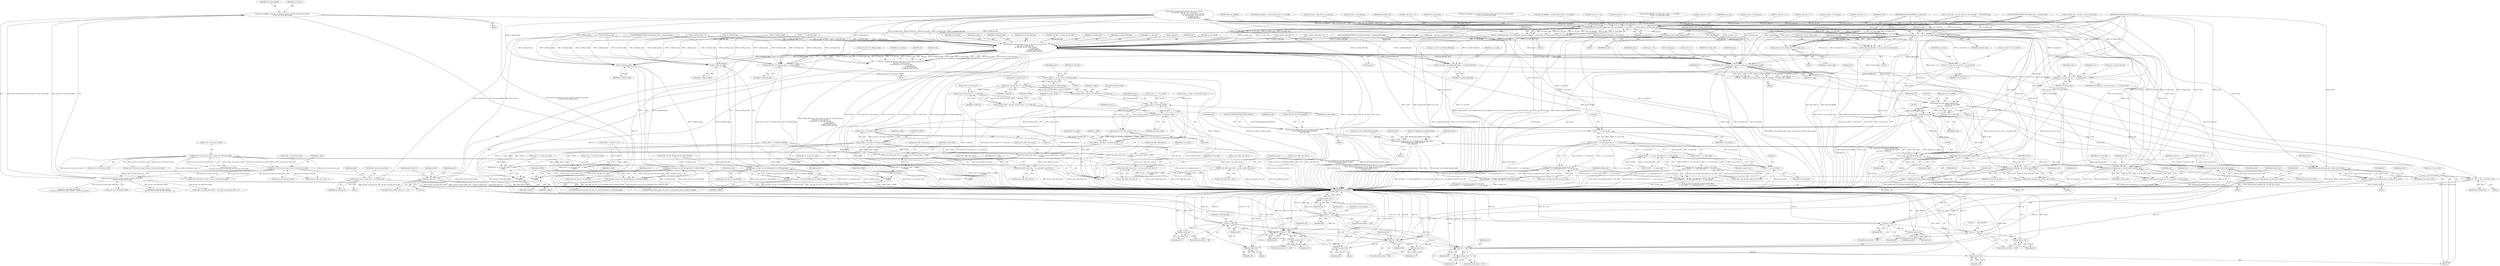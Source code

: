 digraph "0_Android_a78887bcffbc2995cf9ed72e0697acf560875e9e_2@integer" {
"1000869" [label="(Call,num_mb_skipped = (ps_dec->u2_frm_ht_in_mbs * ps_dec->u2_frm_wd_in_mbs)\n - ps_dec->u2_total_mbs_coded)"];
"1000871" [label="(Call,(ps_dec->u2_frm_ht_in_mbs * ps_dec->u2_frm_wd_in_mbs)\n - ps_dec->u2_total_mbs_coded)"];
"1000872" [label="(Call,ps_dec->u2_frm_ht_in_mbs * ps_dec->u2_frm_wd_in_mbs)"];
"1000243" [label="(Call,ps_dec->u2_frm_ht_in_mbs * ps_dec->u2_frm_wd_in_mbs)"];
"1001043" [label="(Call,ih264d_mark_err_slice_skip(ps_dec, num_mb_skipped, u1_is_idr_slice, u2_frame_num, ps_cur_poc, prev_slice_err))"];
"1001041" [label="(Call,ret = ih264d_mark_err_slice_skip(ps_dec, num_mb_skipped, u1_is_idr_slice, u2_frame_num, ps_cur_poc, prev_slice_err))"];
"1001129" [label="(Call,ret != OK)"];
"1001132" [label="(Return,return ret;)"];
"1001206" [label="(Call,ret != OK)"];
"1001209" [label="(Return,return ret;)"];
"1001218" [label="(Call,ret != OK)"];
"1001221" [label="(Return,return ret;)"];
"1001236" [label="(Call,ret != OK)"];
"1001239" [label="(Return,return ret;)"];
"1001369" [label="(Call,ret != OK)"];
"1001372" [label="(Return,return ret;)"];
"1001584" [label="(Call,ret != OK)"];
"1001587" [label="(Return,return ret;)"];
"1001835" [label="(Return,return OK;)"];
"1001852" [label="(Return,return OK;)"];
"1002509" [label="(Call,ret != OK)"];
"1002512" [label="(Return,return ret;)"];
"1002569" [label="(Return,return ret;)"];
"1001071" [label="(Call,ps_dec->u2_prv_frame_num = u2_frame_num)"];
"1001084" [label="(Call,prev_slice_err == 2)"];
"1001124" [label="(Call,ih264d_err_pic_dispbuf_mgr(ps_dec))"];
"1001203" [label="(Call,ih264d_end_of_pic_dispbuf_mgr(ps_dec))"];
"1001201" [label="(Call,ret = ih264d_end_of_pic_dispbuf_mgr(ps_dec))"];
"1001213" [label="(Call,ih264d_end_of_pic(ps_dec, u1_is_idr_slice, u2_frame_num))"];
"1001211" [label="(Call,ret = ih264d_end_of_pic(ps_dec, u1_is_idr_slice, u2_frame_num))"];
"1001231" [label="(Call,ih264d_end_of_pic(ps_dec, u1_is_idr_slice, u2_frame_num))"];
"1001229" [label="(Call,ret = ih264d_end_of_pic(ps_dec, u1_is_idr_slice, u2_frame_num))"];
"1001244" [label="(Call,ps_dec->u2_prv_frame_num = u2_frame_num)"];
"1001352" [label="(Call,ih264d_decode_pic_order_cnt(u1_is_idr_slice, u2_frame_num,\n &ps_dec->s_prev_pic_poc,\n &s_tmp_poc, ps_cur_slice, ps_pps,\n                                          u1_nal_ref_idc,\n                                          u1_bottom_field_flag,\n                                          u1_field_pic_flag, &i4_poc))"];
"1001350" [label="(Call,ret = ih264d_decode_pic_order_cnt(u1_is_idr_slice, u2_frame_num,\n &ps_dec->s_prev_pic_poc,\n &s_tmp_poc, ps_cur_slice, ps_pps,\n                                          u1_nal_ref_idc,\n                                          u1_bottom_field_flag,\n                                          u1_field_pic_flag, &i4_poc))"];
"1001440" [label="(Call,ps_cur_slice->u1_field_pic_flag = u1_field_pic_flag)"];
"1001886" [label="(Call,u1_field_pic = ps_cur_slice->u1_field_pic_flag)"];
"1001947" [label="(Call,ps_dec->u2_frm_wd_y << u1_field_pic)"];
"1001945" [label="(Call,u4_frame_stride = ps_dec->u2_frm_wd_y << u1_field_pic)"];
"1001960" [label="(Call,u2_mb_y * u4_frame_stride)"];
"1001959" [label="(Call,(u2_mb_y * u4_frame_stride) << 4)"];
"1001957" [label="(Call,y_offset = (u2_mb_y * u4_frame_stride) << 4)"];
"1001964" [label="(Call,ps_trns_addr->pu1_dest_y = ps_dec->s_cur_pic.pu1_buf1 + x_offset\n + y_offset)"];
"1002023" [label="(Call,ps_trns_addr->pu1_mb_y = ps_trns_addr->pu1_dest_y)"];
"1001968" [label="(Call,ps_dec->s_cur_pic.pu1_buf1 + x_offset\n + y_offset)"];
"1001974" [label="(Call,x_offset\n + y_offset)"];
"1001990" [label="(Call,u2_mb_y * u4_frame_stride)"];
"1001989" [label="(Call,(u2_mb_y * u4_frame_stride) << 3)"];
"1001987" [label="(Call,y_offset = (u2_mb_y * u4_frame_stride) << 3)"];
"1001997" [label="(Call,ps_trns_addr->pu1_dest_u = ps_dec->s_cur_pic.pu1_buf2 + x_offset\n + y_offset)"];
"1002030" [label="(Call,ps_trns_addr->pu1_mb_u = ps_trns_addr->pu1_dest_u)"];
"1002001" [label="(Call,ps_dec->s_cur_pic.pu1_buf2 + x_offset\n + y_offset)"];
"1002007" [label="(Call,x_offset\n + y_offset)"];
"1002010" [label="(Call,ps_trns_addr->pu1_dest_v = ps_dec->s_cur_pic.pu1_buf3 + x_offset\n + y_offset)"];
"1002037" [label="(Call,ps_trns_addr->pu1_mb_v = ps_trns_addr->pu1_dest_v)"];
"1002014" [label="(Call,ps_dec->s_cur_pic.pu1_buf3 + x_offset\n + y_offset)"];
"1002020" [label="(Call,x_offset\n + y_offset)"];
"1001979" [label="(Call,ps_dec->u2_frm_wd_uv << u1_field_pic)"];
"1001977" [label="(Call,u4_frame_stride = ps_dec->u2_frm_wd_uv << u1_field_pic)"];
"1001445" [label="(Call,ps_cur_slice->u1_bottom_field_flag = u1_bottom_field_flag)"];
"1001472" [label="(Call,ps_cur_slice->u1_nal_ref_idc = u1_nal_ref_idc)"];
"1001538" [label="(Call,!u1_field_pic_flag)"];
"1001532" [label="(Call,(ps_pps->ps_sps->u1_mb_aff_flag) && (!u1_field_pic_flag))"];
"1001531" [label="(Call,!((ps_pps->ps_sps->u1_mb_aff_flag) && (!u1_field_pic_flag)))"];
"1001555" [label="(Call,!u1_field_pic_flag)"];
"1001549" [label="(Call,(ps_pps->ps_sps->u1_mb_aff_flag) && (!u1_field_pic_flag))"];
"1001548" [label="(Call,!((ps_pps->ps_sps->u1_mb_aff_flag) && (!u1_field_pic_flag)))"];
"1001576" [label="(Call,ih264d_start_of_pic(ps_dec, i4_poc, &s_tmp_poc, u2_frame_num, ps_pps))"];
"1001574" [label="(Call,ret = ih264d_start_of_pic(ps_dec, i4_poc, &s_tmp_poc, u2_frame_num, ps_pps))"];
"1001595" [label="(Call,ih264d_get_next_display_field(ps_dec,\n                                          ps_dec->ps_out_buffer,\n &(ps_dec->s_disp_op)))"];
"1001650" [label="(Call,(void *)ps_dec)"];
"1001642" [label="(Call,ithread_create(ps_dec->pv_dec_thread_handle, NULL,\n (void *)ih264d_decode_picture_thread,\n (void *)ps_dec))"];
"1001686" [label="(Call,ithread_create(ps_dec->pv_bs_deblk_thread_handle, NULL,\n (void *)ih264d_recon_deblk_thread,\n (void *)ps_dec))"];
"1001694" [label="(Call,(void *)ps_dec)"];
"1002408" [label="(Call,ih264d_parse_islice(ps_dec, u2_first_mb_in_slice))"];
"1002406" [label="(Call,ret = ih264d_parse_islice(ps_dec, u2_first_mb_in_slice))"];
"1002443" [label="(Call,ih264d_parse_pslice(ps_dec, u2_first_mb_in_slice))"];
"1002441" [label="(Call,ret = ih264d_parse_pslice(ps_dec, u2_first_mb_in_slice))"];
"1002477" [label="(Call,ih264d_parse_bslice(ps_dec, u2_first_mb_in_slice))"];
"1002475" [label="(Call,ret = ih264d_parse_bslice(ps_dec, u2_first_mb_in_slice))"];
"1001766" [label="(Call,ps_err->u4_frm_sei_sync == u2_frame_num)"];
"1001782" [label="(Call,ps_err->u4_cur_frm = u2_frame_num)"];
"1001802" [label="(Call,0 == u1_nal_ref_idc)"];
"1001798" [label="(Call,(B_SLICE == u1_slice_type) && (0 == u1_nal_ref_idc))"];
"1001792" [label="(Call,(ps_dec->u4_skip_frm_mask & B_SLC_BIT)\n && (B_SLICE == u1_slice_type) && (0 == u1_nal_ref_idc))"];
"1001790" [label="(Call,i4_skip_b_pic = (ps_dec->u4_skip_frm_mask & B_SLC_BIT)\n && (B_SLICE == u1_slice_type) && (0 == u1_nal_ref_idc))"];
"1001813" [label="(Call,(P_SLICE == u1_slice_type) && (0 == u1_nal_ref_idc))"];
"1001807" [label="(Call,(ps_dec->u4_skip_frm_mask & P_SLC_BIT)\n && (P_SLICE == u1_slice_type) && (0 == u1_nal_ref_idc))"];
"1001805" [label="(Call,i4_skip_p_pic = (ps_dec->u4_skip_frm_mask & P_SLC_BIT)\n && (P_SLICE == u1_slice_type) && (0 == u1_nal_ref_idc))"];
"1001817" [label="(Call,0 == u1_nal_ref_idc)"];
"1000869" [label="(Call,num_mb_skipped = (ps_dec->u2_frm_ht_in_mbs * ps_dec->u2_frm_wd_in_mbs)\n - ps_dec->u2_total_mbs_coded)"];
"1001239" [label="(Return,return ret;)"];
"1001447" [label="(Identifier,ps_cur_slice)"];
"1000638" [label="(Call,!u1_field_pic_flag)"];
"1001997" [label="(Call,ps_trns_addr->pu1_dest_u = ps_dec->s_cur_pic.pu1_buf2 + x_offset\n + y_offset)"];
"1000243" [label="(Call,ps_dec->u2_frm_ht_in_mbs * ps_dec->u2_frm_wd_in_mbs)"];
"1002030" [label="(Call,ps_trns_addr->pu1_mb_u = ps_trns_addr->pu1_dest_u)"];
"1001994" [label="(Call,x_offset *= YUV420SP_FACTOR)"];
"1001582" [label="(Identifier,ps_pps)"];
"1002513" [label="(Identifier,ret)"];
"1001696" [label="(Identifier,ps_dec)"];
"1002511" [label="(Identifier,OK)"];
"1000545" [label="(Call,0 == u1_field_pic_flag)"];
"1001937" [label="(Call,ps_dec->u2_frm_ht_in_mbs - 1)"];
"1001071" [label="(Call,ps_dec->u2_prv_frame_num = u2_frame_num)"];
"1000815" [label="(Call,u2_frame_num != ps_dec->u2_prv_frame_num)"];
"1001699" [label="(Identifier,ps_dec)"];
"1002509" [label="(Call,ret != OK)"];
"1002448" [label="(Identifier,ps_dec)"];
"1000478" [label="(Call,COPYTHECONTEXT(\"SH: frame_num\", u2_frame_num))"];
"1001839" [label="(Block,)"];
"1001100" [label="(Call,ps_dec->u2_frm_ht_in_mbs * ps_dec->u2_frm_wd_in_mbs)"];
"1002007" [label="(Call,x_offset\n + y_offset)"];
"1001642" [label="(Call,ithread_create(ps_dec->pv_dec_thread_handle, NULL,\n (void *)ih264d_decode_picture_thread,\n (void *)ps_dec))"];
"1000525" [label="(Call,u1_field_pic_flag = 0)"];
"1001209" [label="(Return,return ret;)"];
"1001530" [label="(ControlStructure,if(!((ps_pps->ps_sps->u1_mb_aff_flag) && (!u1_field_pic_flag))))"];
"1001573" [label="(Block,)"];
"1001786" [label="(Identifier,u2_frame_num)"];
"1002475" [label="(Call,ret = ih264d_parse_bslice(ps_dec, u2_first_mb_in_slice))"];
"1001473" [label="(Call,ps_cur_slice->u1_nal_ref_idc)"];
"1001362" [label="(Identifier,ps_pps)"];
"1001202" [label="(Identifier,ret)"];
"1001966" [label="(Identifier,ps_trns_addr)"];
"1002027" [label="(Call,ps_trns_addr->pu1_dest_y)"];
"1001817" [label="(Call,0 == u1_nal_ref_idc)"];
"1001992" [label="(Identifier,u4_frame_stride)"];
"1001577" [label="(Identifier,ps_dec)"];
"1001980" [label="(Call,ps_dec->u2_frm_wd_uv)"];
"1001539" [label="(Identifier,u1_field_pic_flag)"];
"1000995" [label="(Call,ps_cur_poc = &s_tmp_poc)"];
"1001947" [label="(Call,ps_dec->u2_frm_wd_y << u1_field_pic)"];
"1001043" [label="(Call,ih264d_mark_err_slice_skip(ps_dec, num_mb_skipped, u1_is_idr_slice, u2_frame_num, ps_cur_poc, prev_slice_err))"];
"1002020" [label="(Call,x_offset\n + y_offset)"];
"1000908" [label="(Call,prev_slice_err = 1)"];
"1001600" [label="(Call,&(ps_dec->s_disp_op))"];
"1001212" [label="(Identifier,ret)"];
"1001098" [label="(Identifier,ps_dec)"];
"1001044" [label="(Identifier,ps_dec)"];
"1001040" [label="(Block,)"];
"1001476" [label="(Identifier,u1_nal_ref_idc)"];
"1001125" [label="(Identifier,ps_dec)"];
"1001887" [label="(Identifier,u1_field_pic)"];
"1001440" [label="(Call,ps_cur_slice->u1_field_pic_flag = u1_field_pic_flag)"];
"1000698" [label="(Call,!u1_field_pic_flag)"];
"1001978" [label="(Identifier,u4_frame_stride)"];
"1001083" [label="(ControlStructure,if(prev_slice_err == 2))"];
"1001056" [label="(Block,)"];
"1001596" [label="(Identifier,ps_dec)"];
"1002398" [label="(Block,)"];
"1002442" [label="(Identifier,ret)"];
"1001888" [label="(Call,ps_cur_slice->u1_field_pic_flag)"];
"1002024" [label="(Call,ps_trns_addr->pu1_mb_y)"];
"1001370" [label="(Identifier,ret)"];
"1001221" [label="(Return,return ret;)"];
"1001219" [label="(Identifier,ret)"];
"1001217" [label="(ControlStructure,if(ret != OK))"];
"1001449" [label="(Identifier,u1_bottom_field_flag)"];
"1002039" [label="(Identifier,ps_trns_addr)"];
"1002008" [label="(Identifier,x_offset)"];
"1001587" [label="(Return,return ret;)"];
"1001365" [label="(Identifier,u1_field_pic_flag)"];
"1001441" [label="(Call,ps_cur_slice->u1_field_pic_flag)"];
"1001652" [label="(Identifier,ps_dec)"];
"1001983" [label="(Identifier,u1_field_pic)"];
"1001594" [label="(Block,)"];
"1002409" [label="(Identifier,ps_dec)"];
"1001224" [label="(Literal,\" ------ PIC SKIPPED ------\n\")"];
"1001818" [label="(Literal,0)"];
"1001386" [label="(Call,i4_poc == 0)"];
"1001687" [label="(Call,ps_dec->pv_bs_deblk_thread_handle)"];
"1002034" [label="(Call,ps_trns_addr->pu1_dest_u)"];
"1001220" [label="(Identifier,OK)"];
"1001977" [label="(Call,u4_frame_stride = ps_dec->u2_frm_wd_uv << u1_field_pic)"];
"1001233" [label="(Identifier,u1_is_idr_slice)"];
"1001575" [label="(Identifier,ret)"];
"1000797" [label="(Call,ps_seq->u1_mb_aff_flag && (!u1_field_pic_flag))"];
"1001953" [label="(Identifier,x_offset)"];
"1001559" [label="(Identifier,ps_dec)"];
"1001579" [label="(Call,&s_tmp_poc)"];
"1001650" [label="(Call,(void *)ps_dec)"];
"1001351" [label="(Identifier,ret)"];
"1001852" [label="(Return,return OK;)"];
"1001952" [label="(Call,x_offset = u2_mb_x << 4)"];
"1001835" [label="(Return,return OK;)"];
"1001086" [label="(Literal,2)"];
"1001606" [label="(Literal,0)"];
"1001355" [label="(Call,&ps_dec->s_prev_pic_poc)"];
"1002444" [label="(Identifier,ps_dec)"];
"1001793" [label="(Call,ps_dec->u4_skip_frm_mask & B_SLC_BIT)"];
"1002038" [label="(Call,ps_trns_addr->pu1_mb_v)"];
"1002482" [label="(Identifier,ps_dec)"];
"1001782" [label="(Call,ps_err->u4_cur_frm = u2_frame_num)"];
"1001595" [label="(Call,ih264d_get_next_display_field(ps_dec,\n                                          ps_dec->ps_out_buffer,\n &(ps_dec->s_disp_op)))"];
"1001935" [label="(Call,u2_mb_y > ps_dec->u2_frm_ht_in_mbs - 1)"];
"1001680" [label="(Block,)"];
"1001814" [label="(Call,P_SLICE == u1_slice_type)"];
"1000876" [label="(Call,ps_dec->u2_frm_wd_in_mbs)"];
"1001045" [label="(Identifier,num_mb_skipped)"];
"1001124" [label="(Call,ih264d_err_pic_dispbuf_mgr(ps_dec))"];
"1001770" [label="(Identifier,u2_frame_num)"];
"1001965" [label="(Call,ps_trns_addr->pu1_dest_y)"];
"1002010" [label="(Call,ps_trns_addr->pu1_dest_v = ps_dec->s_cur_pic.pu1_buf3 + x_offset\n + y_offset)"];
"1002032" [label="(Identifier,ps_trns_addr)"];
"1001891" [label="(Block,)"];
"1001472" [label="(Call,ps_cur_slice->u1_nal_ref_idc = u1_nal_ref_idc)"];
"1001819" [label="(Identifier,u1_nal_ref_idc)"];
"1000244" [label="(Call,ps_dec->u2_frm_ht_in_mbs)"];
"1000972" [label="(Call,num_mb_skipped = u2_first_mb_in_slice << u1_mbaff)"];
"1000176" [label="(Call,*ps_cur_slice = ps_dec->ps_cur_slice)"];
"1001774" [label="(Identifier,ps_err)"];
"1001961" [label="(Identifier,u2_mb_y)"];
"1001090" [label="(Identifier,ps_dec)"];
"1002445" [label="(Identifier,u2_first_mb_in_slice)"];
"1001350" [label="(Call,ret = ih264d_decode_pic_order_cnt(u1_is_idr_slice, u2_frame_num,\n &ps_dec->s_prev_pic_poc,\n &s_tmp_poc, ps_cur_slice, ps_pps,\n                                          u1_nal_ref_idc,\n                                          u1_bottom_field_flag,\n                                          u1_field_pic_flag, &i4_poc))"];
"1001783" [label="(Call,ps_err->u4_cur_frm)"];
"1001133" [label="(Identifier,ret)"];
"1001853" [label="(Identifier,OK)"];
"1002021" [label="(Identifier,x_offset)"];
"1001127" [label="(Identifier,ERROR_NEW_FRAME_EXPECTED)"];
"1001872" [label="(Block,)"];
"1001767" [label="(Call,ps_err->u4_frm_sei_sync)"];
"1001963" [label="(Literal,4)"];
"1001479" [label="(Identifier,ps_cur_slice)"];
"1000511" [label="(Call,COPYTHECONTEXT(\"SH: bottom_field_flag\", u1_bottom_field_flag))"];
"1001542" [label="(Identifier,ps_dec)"];
"1001206" [label="(Call,ret != OK)"];
"1001643" [label="(Call,ps_dec->pv_dec_thread_handle)"];
"1001216" [label="(Identifier,u2_frame_num)"];
"1001368" [label="(ControlStructure,if(ret != OK))"];
"1002015" [label="(Call,ps_dec->s_cur_pic.pu1_buf3)"];
"1001128" [label="(ControlStructure,if(ret != OK))"];
"1001366" [label="(Call,&i4_poc)"];
"1001694" [label="(Call,(void *)ps_dec)"];
"1001802" [label="(Call,0 == u1_nal_ref_idc)"];
"1001792" [label="(Call,(ps_dec->u4_skip_frm_mask & B_SLC_BIT)\n && (B_SLICE == u1_slice_type) && (0 == u1_nal_ref_idc))"];
"1001238" [label="(Identifier,OK)"];
"1002529" [label="(Call,ps_dec->u2_total_mbs_coded >= (ps_seq->u2_max_mb_addr + 1))"];
"1001548" [label="(Call,!((ps_pps->ps_sps->u1_mb_aff_flag) && (!u1_field_pic_flag)))"];
"1001131" [label="(Identifier,OK)"];
"1001084" [label="(Call,prev_slice_err == 2)"];
"1001354" [label="(Identifier,u2_frame_num)"];
"1001222" [label="(Identifier,ret)"];
"1000882" [label="(Call,ps_cur_poc = &ps_dec->s_cur_pic_poc)"];
"1002047" [label="(Identifier,ps_dec)"];
"1001213" [label="(Call,ih264d_end_of_pic(ps_dec, u1_is_idr_slice, u2_frame_num))"];
"1000916" [label="(Call,ps_cur_poc = &s_tmp_poc)"];
"1001371" [label="(Identifier,OK)"];
"1001132" [label="(Return,return ret;)"];
"1001979" [label="(Call,ps_dec->u2_frm_wd_uv << u1_field_pic)"];
"1001991" [label="(Identifier,u2_mb_y)"];
"1001790" [label="(Call,i4_skip_b_pic = (ps_dec->u4_skip_frm_mask & B_SLC_BIT)\n && (B_SLICE == u1_slice_type) && (0 == u1_nal_ref_idc))"];
"1001047" [label="(Identifier,u2_frame_num)"];
"1001791" [label="(Identifier,i4_skip_b_pic)"];
"1001236" [label="(Call,ret != OK)"];
"1001565" [label="(Identifier,ps_dec)"];
"1001686" [label="(Call,ithread_create(ps_dec->pv_bs_deblk_thread_handle, NULL,\n (void *)ih264d_recon_deblk_thread,\n (void *)ps_dec))"];
"1000873" [label="(Call,ps_dec->u2_frm_ht_in_mbs)"];
"1001237" [label="(Identifier,ret)"];
"1001072" [label="(Call,ps_dec->u2_prv_frame_num)"];
"1000163" [label="(MethodParameterIn,UWORD8 u1_is_idr_slice)"];
"1001349" [label="(Block,)"];
"1001806" [label="(Identifier,i4_skip_p_pic)"];
"1002443" [label="(Call,ih264d_parse_pslice(ps_dec, u2_first_mb_in_slice))"];
"1002571" [label="(MethodReturn,WORD32)"];
"1001372" [label="(Return,return ret;)"];
"1001555" [label="(Call,!u1_field_pic_flag)"];
"1000247" [label="(Call,ps_dec->u2_frm_wd_in_mbs)"];
"1001204" [label="(Identifier,ps_dec)"];
"1001813" [label="(Call,(P_SLICE == u1_slice_type) && (0 == u1_nal_ref_idc))"];
"1002569" [label="(Return,return ret;)"];
"1001556" [label="(Identifier,u1_field_pic_flag)"];
"1001804" [label="(Identifier,u1_nal_ref_idc)"];
"1001240" [label="(Identifier,ret)"];
"1000870" [label="(Identifier,num_mb_skipped)"];
"1002415" [label="(Identifier,ps_dec)"];
"1001959" [label="(Call,(u2_mb_y * u4_frame_stride) << 4)"];
"1002510" [label="(Identifier,ret)"];
"1001232" [label="(Identifier,ps_dec)"];
"1002478" [label="(Identifier,ps_dec)"];
"1001975" [label="(Identifier,x_offset)"];
"1000184" [label="(Call,i4_poc = 0)"];
"1001641" [label="(Block,)"];
"1001998" [label="(Call,ps_trns_addr->pu1_dest_u)"];
"1001549" [label="(Call,(ps_pps->ps_sps->u1_mb_aff_flag) && (!u1_field_pic_flag))"];
"1002467" [label="(Block,)"];
"1001960" [label="(Call,u2_mb_y * u4_frame_stride)"];
"1001581" [label="(Identifier,u2_frame_num)"];
"1000528" [label="(Call,u1_bottom_field_flag = 0)"];
"1000844" [label="(Call,prev_slice_err = 1)"];
"1002512" [label="(Return,return ret;)"];
"1001925" [label="(Call,u2_mb_y <<= u1_mb_aff)"];
"1001046" [label="(Identifier,u1_is_idr_slice)"];
"1001248" [label="(Identifier,u2_frame_num)"];
"1001962" [label="(Identifier,u4_frame_stride)"];
"1002001" [label="(Call,ps_dec->s_cur_pic.pu1_buf2 + x_offset\n + y_offset)"];
"1002476" [label="(Identifier,ret)"];
"1001583" [label="(ControlStructure,if(ret != OK))"];
"1001215" [label="(Identifier,u1_is_idr_slice)"];
"1001985" [label="(Identifier,x_offset)"];
"1001578" [label="(Identifier,i4_poc)"];
"1001245" [label="(Call,ps_dec->u2_prv_frame_num)"];
"1001898" [label="(Identifier,ps_dec)"];
"1001976" [label="(Identifier,y_offset)"];
"1001446" [label="(Call,ps_cur_slice->u1_bottom_field_flag)"];
"1001130" [label="(Identifier,ret)"];
"1001766" [label="(Call,ps_err->u4_frm_sei_sync == u2_frame_num)"];
"1001550" [label="(Call,ps_pps->ps_sps->u1_mb_aff_flag)"];
"1000982" [label="(Call,num_mb_skipped = (ps_dec->u2_frm_ht_in_mbs * ps_dec->u2_frm_wd_in_mbs)\n - ps_dec->u2_total_mbs_coded)"];
"1001798" [label="(Call,(B_SLICE == u1_slice_type) && (0 == u1_nal_ref_idc))"];
"1002410" [label="(Identifier,u2_first_mb_in_slice)"];
"1000166" [label="(Block,)"];
"1001085" [label="(Identifier,prev_slice_err)"];
"1001588" [label="(Identifier,ret)"];
"1000911" [label="(Call,num_mb_skipped = u2_first_mb_in_slice << u1_mbaff)"];
"1001373" [label="(Identifier,ret)"];
"1000833" [label="(Block,)"];
"1002441" [label="(Call,ret = ih264d_parse_pslice(ps_dec, u2_first_mb_in_slice))"];
"1000436" [label="(Call,ps_pps = &ps_dec->ps_pps[u4_temp])"];
"1001586" [label="(Identifier,OK)"];
"1002023" [label="(Call,ps_trns_addr->pu1_mb_y = ps_trns_addr->pu1_dest_y)"];
"1002011" [label="(Call,ps_trns_addr->pu1_dest_v)"];
"1000979" [label="(Call,prev_slice_err = 2)"];
"1002479" [label="(Identifier,u2_first_mb_in_slice)"];
"1001964" [label="(Call,ps_trns_addr->pu1_dest_y = ps_dec->s_cur_pic.pu1_buf1 + x_offset\n + y_offset)"];
"1000750" [label="(Call,ih264d_is_end_of_pic(u2_frame_num, u1_nal_ref_idc,\n &s_tmp_poc, &ps_dec->s_cur_pic_poc,\n                                            ps_cur_slice, u1_pic_order_cnt_type,\n                                            u1_nal_unit_type, u4_idr_pic_id,\n                                            u1_field_pic_flag,\n                                            u1_bottom_field_flag))"];
"1000164" [label="(MethodParameterIn,UWORD8 u1_nal_ref_idc)"];
"1001444" [label="(Identifier,u1_field_pic_flag)"];
"1002406" [label="(Call,ret = ih264d_parse_islice(ps_dec, u2_first_mb_in_slice))"];
"1002009" [label="(Identifier,y_offset)"];
"1001205" [label="(ControlStructure,if(ret != OK))"];
"1001974" [label="(Call,x_offset\n + y_offset)"];
"1001538" [label="(Call,!u1_field_pic_flag)"];
"1002031" [label="(Call,ps_trns_addr->pu1_mb_u)"];
"1001135" [label="(Identifier,i1_is_end_of_poc)"];
"1001951" [label="(Identifier,u1_field_pic)"];
"1001646" [label="(Identifier,NULL)"];
"1001799" [label="(Call,B_SLICE == u1_slice_type)"];
"1001948" [label="(Call,ps_dec->u2_frm_wd_y)"];
"1001234" [label="(Identifier,u2_frame_num)"];
"1001452" [label="(Identifier,ps_cur_slice)"];
"1001574" [label="(Call,ret = ih264d_start_of_pic(ps_dec, i4_poc, &s_tmp_poc, u2_frame_num, ps_pps))"];
"1001576" [label="(Call,ih264d_start_of_pic(ps_dec, i4_poc, &s_tmp_poc, u2_frame_num, ps_pps))"];
"1001585" [label="(Identifier,ret)"];
"1000985" [label="(Call,ps_dec->u2_frm_ht_in_mbs * ps_dec->u2_frm_wd_in_mbs)"];
"1001200" [label="(Block,)"];
"1001364" [label="(Identifier,u1_bottom_field_flag)"];
"1001532" [label="(Call,(ps_pps->ps_sps->u1_mb_aff_flag) && (!u1_field_pic_flag))"];
"1001218" [label="(Call,ret != OK)"];
"1001353" [label="(Identifier,u1_is_idr_slice)"];
"1000803" [label="(Call,prev_slice_err = 0)"];
"1001203" [label="(Call,ih264d_end_of_pic_dispbuf_mgr(ps_dec))"];
"1001968" [label="(Call,ps_dec->s_cur_pic.pu1_buf1 + x_offset\n + y_offset)"];
"1001445" [label="(Call,ps_cur_slice->u1_bottom_field_flag = u1_bottom_field_flag)"];
"1001229" [label="(Call,ret = ih264d_end_of_pic(ps_dec, u1_is_idr_slice, u2_frame_num))"];
"1002012" [label="(Identifier,ps_trns_addr)"];
"1001993" [label="(Literal,3)"];
"1001042" [label="(Identifier,ret)"];
"1000880" [label="(Identifier,ps_dec)"];
"1001376" [label="(Identifier,i4_poc)"];
"1001758" [label="(Block,)"];
"1000871" [label="(Call,(ps_dec->u2_frm_ht_in_mbs * ps_dec->u2_frm_wd_in_mbs)\n - ps_dec->u2_total_mbs_coded)"];
"1001228" [label="(Block,)"];
"1001075" [label="(Identifier,u2_frame_num)"];
"1001208" [label="(Identifier,OK)"];
"1001886" [label="(Call,u1_field_pic = ps_cur_slice->u1_field_pic_flag)"];
"1002433" [label="(Block,)"];
"1001597" [label="(Call,ps_dec->ps_out_buffer)"];
"1001808" [label="(Call,ps_dec->u4_skip_frm_mask & P_SLC_BIT)"];
"1001547" [label="(ControlStructure,if(!((ps_pps->ps_sps->u1_mb_aff_flag) && (!u1_field_pic_flag))))"];
"1001123" [label="(Block,)"];
"1002477" [label="(Call,ih264d_parse_bslice(ps_dec, u2_first_mb_in_slice))"];
"1001242" [label="(Identifier,u1_field_pic_flag)"];
"1001041" [label="(Call,ret = ih264d_mark_err_slice_skip(ps_dec, num_mb_skipped, u1_is_idr_slice, u2_frame_num, ps_cur_poc, prev_slice_err))"];
"1000491" [label="(Call,COPYTHECONTEXT(\"SH: field_pic_flag\", u1_field_pic_flag))"];
"1001958" [label="(Identifier,y_offset)"];
"1000165" [label="(MethodParameterIn,dec_struct_t *ps_dec)"];
"1001053" [label="(Identifier,ps_dec)"];
"1002002" [label="(Call,ps_dec->s_cur_pic.pu1_buf2)"];
"1001243" [label="(Block,)"];
"1001591" [label="(Identifier,ps_dec)"];
"1002516" [label="(Identifier,ps_dec)"];
"1001207" [label="(Identifier,ret)"];
"1001987" [label="(Call,y_offset = (u2_mb_y * u4_frame_stride) << 3)"];
"1002041" [label="(Call,ps_trns_addr->pu1_dest_v)"];
"1001531" [label="(Call,!((ps_pps->ps_sps->u1_mb_aff_flag) && (!u1_field_pic_flag)))"];
"1001957" [label="(Call,y_offset = (u2_mb_y * u4_frame_stride) << 4)"];
"1001214" [label="(Identifier,ps_dec)"];
"1001647" [label="(Call,(void *)ih264d_decode_picture_thread)"];
"1001359" [label="(Call,&s_tmp_poc)"];
"1002570" [label="(Identifier,ret)"];
"1001230" [label="(Identifier,ret)"];
"1001352" [label="(Call,ih264d_decode_pic_order_cnt(u1_is_idr_slice, u2_frame_num,\n &ps_dec->s_prev_pic_poc,\n &s_tmp_poc, ps_cur_slice, ps_pps,\n                                          u1_nal_ref_idc,\n                                          u1_bottom_field_flag,\n                                          u1_field_pic_flag, &i4_poc))"];
"1001584" [label="(Call,ret != OK)"];
"1001210" [label="(Identifier,ret)"];
"1001946" [label="(Identifier,u4_frame_stride)"];
"1001363" [label="(Identifier,u1_nal_ref_idc)"];
"1001096" [label="(Call,ps_dec->u2_total_mbs_coded\n >= ps_dec->u2_frm_ht_in_mbs * ps_dec->u2_frm_wd_in_mbs)"];
"1000241" [label="(Call,u2_first_mb_in_slice\n > (ps_dec->u2_frm_ht_in_mbs * ps_dec->u2_frm_wd_in_mbs))"];
"1001369" [label="(Call,ret != OK)"];
"1000883" [label="(Identifier,ps_cur_poc)"];
"1001655" [label="(Identifier,ps_dec)"];
"1001049" [label="(Identifier,prev_slice_err)"];
"1001211" [label="(Call,ret = ih264d_end_of_pic(ps_dec, u1_is_idr_slice, u2_frame_num))"];
"1002025" [label="(Identifier,ps_trns_addr)"];
"1001945" [label="(Call,u4_frame_stride = ps_dec->u2_frm_wd_y << u1_field_pic)"];
"1001821" [label="(Identifier,i4_skip_b_pic)"];
"1001201" [label="(Call,ret = ih264d_end_of_pic_dispbuf_mgr(ps_dec))"];
"1002217" [label="(Call,u2_first_mb_in_slice - 1)"];
"1001784" [label="(Identifier,ps_err)"];
"1001078" [label="(Identifier,ps_dec)"];
"1001013" [label="(Call,num_mb_skipped = (u2_first_mb_in_slice << u1_mbaff)\n - ps_dec->u2_total_mbs_coded)"];
"1000849" [label="(Call,prev_slice_err = 2)"];
"1000801" [label="(Call,!u1_field_pic_flag)"];
"1001129" [label="(Call,ret != OK)"];
"1002022" [label="(Identifier,y_offset)"];
"1001048" [label="(Identifier,ps_cur_poc)"];
"1001231" [label="(Call,ih264d_end_of_pic(ps_dec, u1_is_idr_slice, u2_frame_num))"];
"1001803" [label="(Literal,0)"];
"1001251" [label="(Identifier,ps_cur_slice)"];
"1000879" [label="(Call,ps_dec->u2_total_mbs_coded)"];
"1001805" [label="(Call,i4_skip_p_pic = (ps_dec->u4_skip_frm_mask & P_SLC_BIT)\n && (P_SLICE == u1_slice_type) && (0 == u1_nal_ref_idc))"];
"1001969" [label="(Call,ps_dec->s_cur_pic.pu1_buf1)"];
"1001990" [label="(Call,u2_mb_y * u4_frame_stride)"];
"1001168" [label="(Call,ps_dec->u2_total_mbs_coded\n == (ps_dec->ps_cur_sps->u2_max_mb_addr + 1))"];
"1001995" [label="(Identifier,x_offset)"];
"1001690" [label="(Identifier,NULL)"];
"1001022" [label="(Call,ps_cur_poc = &s_tmp_poc)"];
"1001836" [label="(Identifier,OK)"];
"1002408" [label="(Call,ih264d_parse_islice(ps_dec, u2_first_mb_in_slice))"];
"1002037" [label="(Call,ps_trns_addr->pu1_mb_v = ps_trns_addr->pu1_dest_v)"];
"1000494" [label="(Call,u1_bottom_field_flag = 0)"];
"1001010" [label="(Call,prev_slice_err = 2)"];
"1001244" [label="(Call,ps_dec->u2_prv_frame_num = u2_frame_num)"];
"1002014" [label="(Call,ps_dec->s_cur_pic.pu1_buf3 + x_offset\n + y_offset)"];
"1001988" [label="(Identifier,y_offset)"];
"1001822" [label="(Block,)"];
"1001533" [label="(Call,ps_pps->ps_sps->u1_mb_aff_flag)"];
"1001361" [label="(Identifier,ps_cur_slice)"];
"1001235" [label="(ControlStructure,if(ret != OK))"];
"1000872" [label="(Call,ps_dec->u2_frm_ht_in_mbs * ps_dec->u2_frm_wd_in_mbs)"];
"1002407" [label="(Identifier,ret)"];
"1000888" [label="(Call,u1_is_idr_slice = ps_cur_slice->u1_nal_unit_type == IDR_SLICE_NAL)"];
"1002508" [label="(ControlStructure,if(ret != OK))"];
"1001807" [label="(Call,(ps_dec->u4_skip_frm_mask & P_SLC_BIT)\n && (P_SLICE == u1_slice_type) && (0 == u1_nal_ref_idc))"];
"1001989" [label="(Call,(u2_mb_y * u4_frame_stride) << 3)"];
"1001691" [label="(Call,(void *)ih264d_recon_deblk_thread)"];
"1001787" [label="(Block,)"];
"1001765" [label="(ControlStructure,if(ps_err->u4_frm_sei_sync == u2_frame_num))"];
"1000969" [label="(Call,prev_slice_err = 1)"];
"1000869" -> "1000833"  [label="AST: "];
"1000869" -> "1000871"  [label="CFG: "];
"1000870" -> "1000869"  [label="AST: "];
"1000871" -> "1000869"  [label="AST: "];
"1000883" -> "1000869"  [label="CFG: "];
"1000869" -> "1002571"  [label="DDG: num_mb_skipped"];
"1000869" -> "1002571"  [label="DDG: (ps_dec->u2_frm_ht_in_mbs * ps_dec->u2_frm_wd_in_mbs)\n - ps_dec->u2_total_mbs_coded"];
"1000871" -> "1000869"  [label="DDG: ps_dec->u2_frm_ht_in_mbs * ps_dec->u2_frm_wd_in_mbs"];
"1000871" -> "1000869"  [label="DDG: ps_dec->u2_total_mbs_coded"];
"1000869" -> "1001043"  [label="DDG: num_mb_skipped"];
"1000871" -> "1000879"  [label="CFG: "];
"1000872" -> "1000871"  [label="AST: "];
"1000879" -> "1000871"  [label="AST: "];
"1000871" -> "1002571"  [label="DDG: ps_dec->u2_frm_ht_in_mbs * ps_dec->u2_frm_wd_in_mbs"];
"1000871" -> "1002571"  [label="DDG: ps_dec->u2_total_mbs_coded"];
"1000872" -> "1000871"  [label="DDG: ps_dec->u2_frm_ht_in_mbs"];
"1000872" -> "1000871"  [label="DDG: ps_dec->u2_frm_wd_in_mbs"];
"1000871" -> "1001096"  [label="DDG: ps_dec->u2_total_mbs_coded"];
"1000871" -> "1001168"  [label="DDG: ps_dec->u2_total_mbs_coded"];
"1000871" -> "1002529"  [label="DDG: ps_dec->u2_total_mbs_coded"];
"1000872" -> "1000876"  [label="CFG: "];
"1000873" -> "1000872"  [label="AST: "];
"1000876" -> "1000872"  [label="AST: "];
"1000880" -> "1000872"  [label="CFG: "];
"1000872" -> "1002571"  [label="DDG: ps_dec->u2_frm_ht_in_mbs"];
"1000872" -> "1002571"  [label="DDG: ps_dec->u2_frm_wd_in_mbs"];
"1000243" -> "1000872"  [label="DDG: ps_dec->u2_frm_ht_in_mbs"];
"1000243" -> "1000872"  [label="DDG: ps_dec->u2_frm_wd_in_mbs"];
"1000872" -> "1001100"  [label="DDG: ps_dec->u2_frm_ht_in_mbs"];
"1000872" -> "1001100"  [label="DDG: ps_dec->u2_frm_wd_in_mbs"];
"1000872" -> "1001937"  [label="DDG: ps_dec->u2_frm_ht_in_mbs"];
"1000243" -> "1000241"  [label="AST: "];
"1000243" -> "1000247"  [label="CFG: "];
"1000244" -> "1000243"  [label="AST: "];
"1000247" -> "1000243"  [label="AST: "];
"1000241" -> "1000243"  [label="CFG: "];
"1000243" -> "1002571"  [label="DDG: ps_dec->u2_frm_ht_in_mbs"];
"1000243" -> "1002571"  [label="DDG: ps_dec->u2_frm_wd_in_mbs"];
"1000243" -> "1000241"  [label="DDG: ps_dec->u2_frm_ht_in_mbs"];
"1000243" -> "1000241"  [label="DDG: ps_dec->u2_frm_wd_in_mbs"];
"1000243" -> "1000985"  [label="DDG: ps_dec->u2_frm_ht_in_mbs"];
"1000243" -> "1000985"  [label="DDG: ps_dec->u2_frm_wd_in_mbs"];
"1000243" -> "1001100"  [label="DDG: ps_dec->u2_frm_ht_in_mbs"];
"1000243" -> "1001100"  [label="DDG: ps_dec->u2_frm_wd_in_mbs"];
"1000243" -> "1001937"  [label="DDG: ps_dec->u2_frm_ht_in_mbs"];
"1001043" -> "1001041"  [label="AST: "];
"1001043" -> "1001049"  [label="CFG: "];
"1001044" -> "1001043"  [label="AST: "];
"1001045" -> "1001043"  [label="AST: "];
"1001046" -> "1001043"  [label="AST: "];
"1001047" -> "1001043"  [label="AST: "];
"1001048" -> "1001043"  [label="AST: "];
"1001049" -> "1001043"  [label="AST: "];
"1001041" -> "1001043"  [label="CFG: "];
"1001043" -> "1002571"  [label="DDG: prev_slice_err"];
"1001043" -> "1002571"  [label="DDG: num_mb_skipped"];
"1001043" -> "1002571"  [label="DDG: ps_dec"];
"1001043" -> "1002571"  [label="DDG: u2_frame_num"];
"1001043" -> "1002571"  [label="DDG: ps_cur_poc"];
"1001043" -> "1002571"  [label="DDG: u1_is_idr_slice"];
"1001043" -> "1001041"  [label="DDG: u2_frame_num"];
"1001043" -> "1001041"  [label="DDG: prev_slice_err"];
"1001043" -> "1001041"  [label="DDG: ps_cur_poc"];
"1001043" -> "1001041"  [label="DDG: num_mb_skipped"];
"1001043" -> "1001041"  [label="DDG: ps_dec"];
"1001043" -> "1001041"  [label="DDG: u1_is_idr_slice"];
"1000165" -> "1001043"  [label="DDG: ps_dec"];
"1000972" -> "1001043"  [label="DDG: num_mb_skipped"];
"1000982" -> "1001043"  [label="DDG: num_mb_skipped"];
"1000911" -> "1001043"  [label="DDG: num_mb_skipped"];
"1001013" -> "1001043"  [label="DDG: num_mb_skipped"];
"1000888" -> "1001043"  [label="DDG: u1_is_idr_slice"];
"1000163" -> "1001043"  [label="DDG: u1_is_idr_slice"];
"1000478" -> "1001043"  [label="DDG: u2_frame_num"];
"1000815" -> "1001043"  [label="DDG: u2_frame_num"];
"1000750" -> "1001043"  [label="DDG: u2_frame_num"];
"1000995" -> "1001043"  [label="DDG: ps_cur_poc"];
"1000882" -> "1001043"  [label="DDG: ps_cur_poc"];
"1001022" -> "1001043"  [label="DDG: ps_cur_poc"];
"1000916" -> "1001043"  [label="DDG: ps_cur_poc"];
"1000849" -> "1001043"  [label="DDG: prev_slice_err"];
"1000979" -> "1001043"  [label="DDG: prev_slice_err"];
"1000803" -> "1001043"  [label="DDG: prev_slice_err"];
"1001010" -> "1001043"  [label="DDG: prev_slice_err"];
"1000969" -> "1001043"  [label="DDG: prev_slice_err"];
"1000844" -> "1001043"  [label="DDG: prev_slice_err"];
"1000908" -> "1001043"  [label="DDG: prev_slice_err"];
"1001043" -> "1001071"  [label="DDG: u2_frame_num"];
"1001043" -> "1001084"  [label="DDG: prev_slice_err"];
"1001043" -> "1001124"  [label="DDG: ps_dec"];
"1001043" -> "1001203"  [label="DDG: ps_dec"];
"1001043" -> "1001213"  [label="DDG: u1_is_idr_slice"];
"1001043" -> "1001213"  [label="DDG: u2_frame_num"];
"1001043" -> "1001231"  [label="DDG: ps_dec"];
"1001043" -> "1001231"  [label="DDG: u1_is_idr_slice"];
"1001043" -> "1001231"  [label="DDG: u2_frame_num"];
"1001043" -> "1001244"  [label="DDG: u2_frame_num"];
"1001043" -> "1001352"  [label="DDG: u1_is_idr_slice"];
"1001043" -> "1001352"  [label="DDG: u2_frame_num"];
"1001043" -> "1001576"  [label="DDG: ps_dec"];
"1001043" -> "1001576"  [label="DDG: u2_frame_num"];
"1001043" -> "1001595"  [label="DDG: ps_dec"];
"1001043" -> "1001766"  [label="DDG: u2_frame_num"];
"1001043" -> "1002408"  [label="DDG: ps_dec"];
"1001043" -> "1002443"  [label="DDG: ps_dec"];
"1001043" -> "1002477"  [label="DDG: ps_dec"];
"1001041" -> "1001040"  [label="AST: "];
"1001042" -> "1001041"  [label="AST: "];
"1001053" -> "1001041"  [label="CFG: "];
"1001041" -> "1002571"  [label="DDG: ret"];
"1001041" -> "1002571"  [label="DDG: ih264d_mark_err_slice_skip(ps_dec, num_mb_skipped, u1_is_idr_slice, u2_frame_num, ps_cur_poc, prev_slice_err)"];
"1001041" -> "1001129"  [label="DDG: ret"];
"1001129" -> "1001128"  [label="AST: "];
"1001129" -> "1001131"  [label="CFG: "];
"1001130" -> "1001129"  [label="AST: "];
"1001131" -> "1001129"  [label="AST: "];
"1001133" -> "1001129"  [label="CFG: "];
"1001135" -> "1001129"  [label="CFG: "];
"1001129" -> "1002571"  [label="DDG: ret"];
"1001129" -> "1002571"  [label="DDG: ret != OK"];
"1001129" -> "1002571"  [label="DDG: OK"];
"1001129" -> "1001132"  [label="DDG: ret"];
"1001129" -> "1001206"  [label="DDG: OK"];
"1001129" -> "1001236"  [label="DDG: OK"];
"1001129" -> "1001369"  [label="DDG: OK"];
"1001129" -> "1001584"  [label="DDG: OK"];
"1001129" -> "1001835"  [label="DDG: OK"];
"1001129" -> "1001852"  [label="DDG: OK"];
"1001129" -> "1002509"  [label="DDG: OK"];
"1001132" -> "1001128"  [label="AST: "];
"1001132" -> "1001133"  [label="CFG: "];
"1001133" -> "1001132"  [label="AST: "];
"1002571" -> "1001132"  [label="CFG: "];
"1001132" -> "1002571"  [label="DDG: <RET>"];
"1001133" -> "1001132"  [label="DDG: ret"];
"1001206" -> "1001205"  [label="AST: "];
"1001206" -> "1001208"  [label="CFG: "];
"1001207" -> "1001206"  [label="AST: "];
"1001208" -> "1001206"  [label="AST: "];
"1001210" -> "1001206"  [label="CFG: "];
"1001212" -> "1001206"  [label="CFG: "];
"1001206" -> "1002571"  [label="DDG: OK"];
"1001206" -> "1002571"  [label="DDG: ret != OK"];
"1001206" -> "1002571"  [label="DDG: ret"];
"1001201" -> "1001206"  [label="DDG: ret"];
"1001206" -> "1001209"  [label="DDG: ret"];
"1001206" -> "1001218"  [label="DDG: OK"];
"1001209" -> "1001205"  [label="AST: "];
"1001209" -> "1001210"  [label="CFG: "];
"1001210" -> "1001209"  [label="AST: "];
"1002571" -> "1001209"  [label="CFG: "];
"1001209" -> "1002571"  [label="DDG: <RET>"];
"1001210" -> "1001209"  [label="DDG: ret"];
"1001218" -> "1001217"  [label="AST: "];
"1001218" -> "1001220"  [label="CFG: "];
"1001219" -> "1001218"  [label="AST: "];
"1001220" -> "1001218"  [label="AST: "];
"1001222" -> "1001218"  [label="CFG: "];
"1001224" -> "1001218"  [label="CFG: "];
"1001218" -> "1002571"  [label="DDG: ret != OK"];
"1001218" -> "1002571"  [label="DDG: OK"];
"1001218" -> "1002571"  [label="DDG: ret"];
"1001211" -> "1001218"  [label="DDG: ret"];
"1001218" -> "1001221"  [label="DDG: ret"];
"1001221" -> "1001217"  [label="AST: "];
"1001221" -> "1001222"  [label="CFG: "];
"1001222" -> "1001221"  [label="AST: "];
"1002571" -> "1001221"  [label="CFG: "];
"1001221" -> "1002571"  [label="DDG: <RET>"];
"1001222" -> "1001221"  [label="DDG: ret"];
"1001236" -> "1001235"  [label="AST: "];
"1001236" -> "1001238"  [label="CFG: "];
"1001237" -> "1001236"  [label="AST: "];
"1001238" -> "1001236"  [label="AST: "];
"1001240" -> "1001236"  [label="CFG: "];
"1001242" -> "1001236"  [label="CFG: "];
"1001236" -> "1002571"  [label="DDG: OK"];
"1001236" -> "1002571"  [label="DDG: ret"];
"1001236" -> "1002571"  [label="DDG: ret != OK"];
"1001229" -> "1001236"  [label="DDG: ret"];
"1001236" -> "1001239"  [label="DDG: ret"];
"1001236" -> "1001369"  [label="DDG: OK"];
"1001236" -> "1001584"  [label="DDG: OK"];
"1001236" -> "1001835"  [label="DDG: OK"];
"1001236" -> "1001852"  [label="DDG: OK"];
"1001236" -> "1002509"  [label="DDG: OK"];
"1001239" -> "1001235"  [label="AST: "];
"1001239" -> "1001240"  [label="CFG: "];
"1001240" -> "1001239"  [label="AST: "];
"1002571" -> "1001239"  [label="CFG: "];
"1001239" -> "1002571"  [label="DDG: <RET>"];
"1001240" -> "1001239"  [label="DDG: ret"];
"1001369" -> "1001368"  [label="AST: "];
"1001369" -> "1001371"  [label="CFG: "];
"1001370" -> "1001369"  [label="AST: "];
"1001371" -> "1001369"  [label="AST: "];
"1001373" -> "1001369"  [label="CFG: "];
"1001376" -> "1001369"  [label="CFG: "];
"1001369" -> "1002571"  [label="DDG: OK"];
"1001369" -> "1002571"  [label="DDG: ret"];
"1001369" -> "1002571"  [label="DDG: ret != OK"];
"1001350" -> "1001369"  [label="DDG: ret"];
"1001369" -> "1001372"  [label="DDG: ret"];
"1001369" -> "1001584"  [label="DDG: OK"];
"1001369" -> "1001835"  [label="DDG: OK"];
"1001369" -> "1001852"  [label="DDG: OK"];
"1001369" -> "1002509"  [label="DDG: OK"];
"1001372" -> "1001368"  [label="AST: "];
"1001372" -> "1001373"  [label="CFG: "];
"1001373" -> "1001372"  [label="AST: "];
"1002571" -> "1001372"  [label="CFG: "];
"1001372" -> "1002571"  [label="DDG: <RET>"];
"1001373" -> "1001372"  [label="DDG: ret"];
"1001584" -> "1001583"  [label="AST: "];
"1001584" -> "1001586"  [label="CFG: "];
"1001585" -> "1001584"  [label="AST: "];
"1001586" -> "1001584"  [label="AST: "];
"1001588" -> "1001584"  [label="CFG: "];
"1001591" -> "1001584"  [label="CFG: "];
"1001584" -> "1002571"  [label="DDG: ret"];
"1001584" -> "1002571"  [label="DDG: ret != OK"];
"1001584" -> "1002571"  [label="DDG: OK"];
"1001574" -> "1001584"  [label="DDG: ret"];
"1001584" -> "1001587"  [label="DDG: ret"];
"1001584" -> "1001835"  [label="DDG: OK"];
"1001584" -> "1001852"  [label="DDG: OK"];
"1001584" -> "1002509"  [label="DDG: OK"];
"1001587" -> "1001583"  [label="AST: "];
"1001587" -> "1001588"  [label="CFG: "];
"1001588" -> "1001587"  [label="AST: "];
"1002571" -> "1001587"  [label="CFG: "];
"1001587" -> "1002571"  [label="DDG: <RET>"];
"1001588" -> "1001587"  [label="DDG: ret"];
"1001835" -> "1001822"  [label="AST: "];
"1001835" -> "1001836"  [label="CFG: "];
"1001836" -> "1001835"  [label="AST: "];
"1002571" -> "1001835"  [label="CFG: "];
"1001835" -> "1002571"  [label="DDG: <RET>"];
"1001836" -> "1001835"  [label="DDG: OK"];
"1001852" -> "1001839"  [label="AST: "];
"1001852" -> "1001853"  [label="CFG: "];
"1001853" -> "1001852"  [label="AST: "];
"1002571" -> "1001852"  [label="CFG: "];
"1001852" -> "1002571"  [label="DDG: <RET>"];
"1001853" -> "1001852"  [label="DDG: OK"];
"1002509" -> "1002508"  [label="AST: "];
"1002509" -> "1002511"  [label="CFG: "];
"1002510" -> "1002509"  [label="AST: "];
"1002511" -> "1002509"  [label="AST: "];
"1002513" -> "1002509"  [label="CFG: "];
"1002516" -> "1002509"  [label="CFG: "];
"1002509" -> "1002571"  [label="DDG: OK"];
"1002509" -> "1002571"  [label="DDG: ret"];
"1002509" -> "1002571"  [label="DDG: ret != OK"];
"1002406" -> "1002509"  [label="DDG: ret"];
"1002441" -> "1002509"  [label="DDG: ret"];
"1002475" -> "1002509"  [label="DDG: ret"];
"1002509" -> "1002512"  [label="DDG: ret"];
"1002509" -> "1002569"  [label="DDG: ret"];
"1002512" -> "1002508"  [label="AST: "];
"1002512" -> "1002513"  [label="CFG: "];
"1002513" -> "1002512"  [label="AST: "];
"1002571" -> "1002512"  [label="CFG: "];
"1002512" -> "1002571"  [label="DDG: <RET>"];
"1002513" -> "1002512"  [label="DDG: ret"];
"1002569" -> "1000166"  [label="AST: "];
"1002569" -> "1002570"  [label="CFG: "];
"1002570" -> "1002569"  [label="AST: "];
"1002571" -> "1002569"  [label="CFG: "];
"1002569" -> "1002571"  [label="DDG: <RET>"];
"1002570" -> "1002569"  [label="DDG: ret"];
"1001071" -> "1001056"  [label="AST: "];
"1001071" -> "1001075"  [label="CFG: "];
"1001072" -> "1001071"  [label="AST: "];
"1001075" -> "1001071"  [label="AST: "];
"1001078" -> "1001071"  [label="CFG: "];
"1001071" -> "1002571"  [label="DDG: u2_frame_num"];
"1001071" -> "1002571"  [label="DDG: ps_dec->u2_prv_frame_num"];
"1001084" -> "1001083"  [label="AST: "];
"1001084" -> "1001086"  [label="CFG: "];
"1001085" -> "1001084"  [label="AST: "];
"1001086" -> "1001084"  [label="AST: "];
"1001090" -> "1001084"  [label="CFG: "];
"1001098" -> "1001084"  [label="CFG: "];
"1001084" -> "1002571"  [label="DDG: prev_slice_err"];
"1001084" -> "1002571"  [label="DDG: prev_slice_err == 2"];
"1001124" -> "1001123"  [label="AST: "];
"1001124" -> "1001125"  [label="CFG: "];
"1001125" -> "1001124"  [label="AST: "];
"1001127" -> "1001124"  [label="CFG: "];
"1001124" -> "1002571"  [label="DDG: ih264d_err_pic_dispbuf_mgr(ps_dec)"];
"1001124" -> "1002571"  [label="DDG: ps_dec"];
"1000165" -> "1001124"  [label="DDG: ps_dec"];
"1001203" -> "1001201"  [label="AST: "];
"1001203" -> "1001204"  [label="CFG: "];
"1001204" -> "1001203"  [label="AST: "];
"1001201" -> "1001203"  [label="CFG: "];
"1001203" -> "1002571"  [label="DDG: ps_dec"];
"1001203" -> "1001201"  [label="DDG: ps_dec"];
"1000165" -> "1001203"  [label="DDG: ps_dec"];
"1001203" -> "1001213"  [label="DDG: ps_dec"];
"1001201" -> "1001200"  [label="AST: "];
"1001202" -> "1001201"  [label="AST: "];
"1001207" -> "1001201"  [label="CFG: "];
"1001201" -> "1002571"  [label="DDG: ih264d_end_of_pic_dispbuf_mgr(ps_dec)"];
"1001213" -> "1001211"  [label="AST: "];
"1001213" -> "1001216"  [label="CFG: "];
"1001214" -> "1001213"  [label="AST: "];
"1001215" -> "1001213"  [label="AST: "];
"1001216" -> "1001213"  [label="AST: "];
"1001211" -> "1001213"  [label="CFG: "];
"1001213" -> "1002571"  [label="DDG: u1_is_idr_slice"];
"1001213" -> "1002571"  [label="DDG: ps_dec"];
"1001213" -> "1002571"  [label="DDG: u2_frame_num"];
"1001213" -> "1001211"  [label="DDG: ps_dec"];
"1001213" -> "1001211"  [label="DDG: u1_is_idr_slice"];
"1001213" -> "1001211"  [label="DDG: u2_frame_num"];
"1000165" -> "1001213"  [label="DDG: ps_dec"];
"1000888" -> "1001213"  [label="DDG: u1_is_idr_slice"];
"1000163" -> "1001213"  [label="DDG: u1_is_idr_slice"];
"1000478" -> "1001213"  [label="DDG: u2_frame_num"];
"1000815" -> "1001213"  [label="DDG: u2_frame_num"];
"1000750" -> "1001213"  [label="DDG: u2_frame_num"];
"1001211" -> "1001200"  [label="AST: "];
"1001212" -> "1001211"  [label="AST: "];
"1001219" -> "1001211"  [label="CFG: "];
"1001211" -> "1002571"  [label="DDG: ih264d_end_of_pic(ps_dec, u1_is_idr_slice, u2_frame_num)"];
"1001231" -> "1001229"  [label="AST: "];
"1001231" -> "1001234"  [label="CFG: "];
"1001232" -> "1001231"  [label="AST: "];
"1001233" -> "1001231"  [label="AST: "];
"1001234" -> "1001231"  [label="AST: "];
"1001229" -> "1001231"  [label="CFG: "];
"1001231" -> "1002571"  [label="DDG: ps_dec"];
"1001231" -> "1002571"  [label="DDG: u1_is_idr_slice"];
"1001231" -> "1002571"  [label="DDG: u2_frame_num"];
"1001231" -> "1001229"  [label="DDG: ps_dec"];
"1001231" -> "1001229"  [label="DDG: u1_is_idr_slice"];
"1001231" -> "1001229"  [label="DDG: u2_frame_num"];
"1000165" -> "1001231"  [label="DDG: ps_dec"];
"1000888" -> "1001231"  [label="DDG: u1_is_idr_slice"];
"1000163" -> "1001231"  [label="DDG: u1_is_idr_slice"];
"1000478" -> "1001231"  [label="DDG: u2_frame_num"];
"1000815" -> "1001231"  [label="DDG: u2_frame_num"];
"1000750" -> "1001231"  [label="DDG: u2_frame_num"];
"1001231" -> "1001244"  [label="DDG: u2_frame_num"];
"1001231" -> "1001352"  [label="DDG: u1_is_idr_slice"];
"1001231" -> "1001352"  [label="DDG: u2_frame_num"];
"1001231" -> "1001576"  [label="DDG: ps_dec"];
"1001231" -> "1001576"  [label="DDG: u2_frame_num"];
"1001231" -> "1001595"  [label="DDG: ps_dec"];
"1001231" -> "1001766"  [label="DDG: u2_frame_num"];
"1001231" -> "1002408"  [label="DDG: ps_dec"];
"1001231" -> "1002443"  [label="DDG: ps_dec"];
"1001231" -> "1002477"  [label="DDG: ps_dec"];
"1001229" -> "1001228"  [label="AST: "];
"1001230" -> "1001229"  [label="AST: "];
"1001237" -> "1001229"  [label="CFG: "];
"1001229" -> "1002571"  [label="DDG: ih264d_end_of_pic(ps_dec, u1_is_idr_slice, u2_frame_num)"];
"1001244" -> "1001243"  [label="AST: "];
"1001244" -> "1001248"  [label="CFG: "];
"1001245" -> "1001244"  [label="AST: "];
"1001248" -> "1001244"  [label="AST: "];
"1001251" -> "1001244"  [label="CFG: "];
"1001244" -> "1002571"  [label="DDG: ps_dec->u2_prv_frame_num"];
"1000478" -> "1001244"  [label="DDG: u2_frame_num"];
"1000815" -> "1001244"  [label="DDG: u2_frame_num"];
"1000750" -> "1001244"  [label="DDG: u2_frame_num"];
"1001352" -> "1001350"  [label="AST: "];
"1001352" -> "1001366"  [label="CFG: "];
"1001353" -> "1001352"  [label="AST: "];
"1001354" -> "1001352"  [label="AST: "];
"1001355" -> "1001352"  [label="AST: "];
"1001359" -> "1001352"  [label="AST: "];
"1001361" -> "1001352"  [label="AST: "];
"1001362" -> "1001352"  [label="AST: "];
"1001363" -> "1001352"  [label="AST: "];
"1001364" -> "1001352"  [label="AST: "];
"1001365" -> "1001352"  [label="AST: "];
"1001366" -> "1001352"  [label="AST: "];
"1001350" -> "1001352"  [label="CFG: "];
"1001352" -> "1002571"  [label="DDG: &i4_poc"];
"1001352" -> "1002571"  [label="DDG: &ps_dec->s_prev_pic_poc"];
"1001352" -> "1002571"  [label="DDG: u1_is_idr_slice"];
"1001352" -> "1002571"  [label="DDG: &s_tmp_poc"];
"1001352" -> "1002571"  [label="DDG: u1_nal_ref_idc"];
"1001352" -> "1002571"  [label="DDG: u2_frame_num"];
"1001352" -> "1002571"  [label="DDG: u1_bottom_field_flag"];
"1001352" -> "1002571"  [label="DDG: u1_field_pic_flag"];
"1001352" -> "1002571"  [label="DDG: ps_cur_slice"];
"1001352" -> "1002571"  [label="DDG: ps_pps"];
"1001352" -> "1001350"  [label="DDG: ps_cur_slice"];
"1001352" -> "1001350"  [label="DDG: &ps_dec->s_prev_pic_poc"];
"1001352" -> "1001350"  [label="DDG: u1_bottom_field_flag"];
"1001352" -> "1001350"  [label="DDG: &s_tmp_poc"];
"1001352" -> "1001350"  [label="DDG: u1_is_idr_slice"];
"1001352" -> "1001350"  [label="DDG: u2_frame_num"];
"1001352" -> "1001350"  [label="DDG: &i4_poc"];
"1001352" -> "1001350"  [label="DDG: u1_field_pic_flag"];
"1001352" -> "1001350"  [label="DDG: ps_pps"];
"1001352" -> "1001350"  [label="DDG: u1_nal_ref_idc"];
"1000888" -> "1001352"  [label="DDG: u1_is_idr_slice"];
"1000163" -> "1001352"  [label="DDG: u1_is_idr_slice"];
"1000478" -> "1001352"  [label="DDG: u2_frame_num"];
"1000815" -> "1001352"  [label="DDG: u2_frame_num"];
"1000750" -> "1001352"  [label="DDG: u2_frame_num"];
"1000750" -> "1001352"  [label="DDG: &s_tmp_poc"];
"1000750" -> "1001352"  [label="DDG: ps_cur_slice"];
"1000750" -> "1001352"  [label="DDG: u1_nal_ref_idc"];
"1000750" -> "1001352"  [label="DDG: u1_bottom_field_flag"];
"1000750" -> "1001352"  [label="DDG: u1_field_pic_flag"];
"1000176" -> "1001352"  [label="DDG: ps_cur_slice"];
"1000436" -> "1001352"  [label="DDG: ps_pps"];
"1000164" -> "1001352"  [label="DDG: u1_nal_ref_idc"];
"1000511" -> "1001352"  [label="DDG: u1_bottom_field_flag"];
"1000494" -> "1001352"  [label="DDG: u1_bottom_field_flag"];
"1000528" -> "1001352"  [label="DDG: u1_bottom_field_flag"];
"1000638" -> "1001352"  [label="DDG: u1_field_pic_flag"];
"1000801" -> "1001352"  [label="DDG: u1_field_pic_flag"];
"1000491" -> "1001352"  [label="DDG: u1_field_pic_flag"];
"1000525" -> "1001352"  [label="DDG: u1_field_pic_flag"];
"1000545" -> "1001352"  [label="DDG: u1_field_pic_flag"];
"1000698" -> "1001352"  [label="DDG: u1_field_pic_flag"];
"1001352" -> "1001440"  [label="DDG: u1_field_pic_flag"];
"1001352" -> "1001445"  [label="DDG: u1_bottom_field_flag"];
"1001352" -> "1001472"  [label="DDG: u1_nal_ref_idc"];
"1001352" -> "1001538"  [label="DDG: u1_field_pic_flag"];
"1001352" -> "1001555"  [label="DDG: u1_field_pic_flag"];
"1001352" -> "1001576"  [label="DDG: &s_tmp_poc"];
"1001352" -> "1001576"  [label="DDG: u2_frame_num"];
"1001352" -> "1001576"  [label="DDG: ps_pps"];
"1001352" -> "1001766"  [label="DDG: u2_frame_num"];
"1001352" -> "1001802"  [label="DDG: u1_nal_ref_idc"];
"1001352" -> "1001817"  [label="DDG: u1_nal_ref_idc"];
"1001350" -> "1001349"  [label="AST: "];
"1001351" -> "1001350"  [label="AST: "];
"1001370" -> "1001350"  [label="CFG: "];
"1001350" -> "1002571"  [label="DDG: ih264d_decode_pic_order_cnt(u1_is_idr_slice, u2_frame_num,\n &ps_dec->s_prev_pic_poc,\n &s_tmp_poc, ps_cur_slice, ps_pps,\n                                          u1_nal_ref_idc,\n                                          u1_bottom_field_flag,\n                                          u1_field_pic_flag, &i4_poc)"];
"1001440" -> "1000166"  [label="AST: "];
"1001440" -> "1001444"  [label="CFG: "];
"1001441" -> "1001440"  [label="AST: "];
"1001444" -> "1001440"  [label="AST: "];
"1001447" -> "1001440"  [label="CFG: "];
"1001440" -> "1002571"  [label="DDG: u1_field_pic_flag"];
"1001440" -> "1002571"  [label="DDG: ps_cur_slice->u1_field_pic_flag"];
"1000638" -> "1001440"  [label="DDG: u1_field_pic_flag"];
"1000801" -> "1001440"  [label="DDG: u1_field_pic_flag"];
"1000491" -> "1001440"  [label="DDG: u1_field_pic_flag"];
"1000525" -> "1001440"  [label="DDG: u1_field_pic_flag"];
"1000545" -> "1001440"  [label="DDG: u1_field_pic_flag"];
"1000698" -> "1001440"  [label="DDG: u1_field_pic_flag"];
"1000750" -> "1001440"  [label="DDG: u1_field_pic_flag"];
"1001440" -> "1001886"  [label="DDG: ps_cur_slice->u1_field_pic_flag"];
"1001886" -> "1001872"  [label="AST: "];
"1001886" -> "1001888"  [label="CFG: "];
"1001887" -> "1001886"  [label="AST: "];
"1001888" -> "1001886"  [label="AST: "];
"1001898" -> "1001886"  [label="CFG: "];
"1001886" -> "1002571"  [label="DDG: ps_cur_slice->u1_field_pic_flag"];
"1001886" -> "1002571"  [label="DDG: u1_field_pic"];
"1001886" -> "1001947"  [label="DDG: u1_field_pic"];
"1001947" -> "1001945"  [label="AST: "];
"1001947" -> "1001951"  [label="CFG: "];
"1001948" -> "1001947"  [label="AST: "];
"1001951" -> "1001947"  [label="AST: "];
"1001945" -> "1001947"  [label="CFG: "];
"1001947" -> "1002571"  [label="DDG: ps_dec->u2_frm_wd_y"];
"1001947" -> "1001945"  [label="DDG: ps_dec->u2_frm_wd_y"];
"1001947" -> "1001945"  [label="DDG: u1_field_pic"];
"1001947" -> "1001979"  [label="DDG: u1_field_pic"];
"1001945" -> "1001891"  [label="AST: "];
"1001946" -> "1001945"  [label="AST: "];
"1001953" -> "1001945"  [label="CFG: "];
"1001945" -> "1002571"  [label="DDG: ps_dec->u2_frm_wd_y << u1_field_pic"];
"1001945" -> "1001960"  [label="DDG: u4_frame_stride"];
"1001960" -> "1001959"  [label="AST: "];
"1001960" -> "1001962"  [label="CFG: "];
"1001961" -> "1001960"  [label="AST: "];
"1001962" -> "1001960"  [label="AST: "];
"1001963" -> "1001960"  [label="CFG: "];
"1001960" -> "1001959"  [label="DDG: u2_mb_y"];
"1001960" -> "1001959"  [label="DDG: u4_frame_stride"];
"1001925" -> "1001960"  [label="DDG: u2_mb_y"];
"1001935" -> "1001960"  [label="DDG: u2_mb_y"];
"1001960" -> "1001990"  [label="DDG: u2_mb_y"];
"1001959" -> "1001957"  [label="AST: "];
"1001959" -> "1001963"  [label="CFG: "];
"1001963" -> "1001959"  [label="AST: "];
"1001957" -> "1001959"  [label="CFG: "];
"1001959" -> "1001957"  [label="DDG: u2_mb_y * u4_frame_stride"];
"1001959" -> "1001957"  [label="DDG: 4"];
"1001957" -> "1001891"  [label="AST: "];
"1001958" -> "1001957"  [label="AST: "];
"1001966" -> "1001957"  [label="CFG: "];
"1001957" -> "1002571"  [label="DDG: (u2_mb_y * u4_frame_stride) << 4"];
"1001957" -> "1001964"  [label="DDG: y_offset"];
"1001957" -> "1001968"  [label="DDG: y_offset"];
"1001957" -> "1001974"  [label="DDG: y_offset"];
"1001964" -> "1001891"  [label="AST: "];
"1001964" -> "1001968"  [label="CFG: "];
"1001965" -> "1001964"  [label="AST: "];
"1001968" -> "1001964"  [label="AST: "];
"1001978" -> "1001964"  [label="CFG: "];
"1001964" -> "1002571"  [label="DDG: ps_dec->s_cur_pic.pu1_buf1 + x_offset\n + y_offset"];
"1001952" -> "1001964"  [label="DDG: x_offset"];
"1001964" -> "1002023"  [label="DDG: ps_trns_addr->pu1_dest_y"];
"1002023" -> "1001891"  [label="AST: "];
"1002023" -> "1002027"  [label="CFG: "];
"1002024" -> "1002023"  [label="AST: "];
"1002027" -> "1002023"  [label="AST: "];
"1002032" -> "1002023"  [label="CFG: "];
"1002023" -> "1002571"  [label="DDG: ps_trns_addr->pu1_dest_y"];
"1002023" -> "1002571"  [label="DDG: ps_trns_addr->pu1_mb_y"];
"1001968" -> "1001974"  [label="CFG: "];
"1001969" -> "1001968"  [label="AST: "];
"1001974" -> "1001968"  [label="AST: "];
"1001968" -> "1002571"  [label="DDG: ps_dec->s_cur_pic.pu1_buf1"];
"1001952" -> "1001968"  [label="DDG: x_offset"];
"1001974" -> "1001976"  [label="CFG: "];
"1001975" -> "1001974"  [label="AST: "];
"1001976" -> "1001974"  [label="AST: "];
"1001952" -> "1001974"  [label="DDG: x_offset"];
"1001990" -> "1001989"  [label="AST: "];
"1001990" -> "1001992"  [label="CFG: "];
"1001991" -> "1001990"  [label="AST: "];
"1001992" -> "1001990"  [label="AST: "];
"1001993" -> "1001990"  [label="CFG: "];
"1001990" -> "1002571"  [label="DDG: u4_frame_stride"];
"1001990" -> "1002571"  [label="DDG: u2_mb_y"];
"1001990" -> "1001989"  [label="DDG: u2_mb_y"];
"1001990" -> "1001989"  [label="DDG: u4_frame_stride"];
"1001977" -> "1001990"  [label="DDG: u4_frame_stride"];
"1001989" -> "1001987"  [label="AST: "];
"1001989" -> "1001993"  [label="CFG: "];
"1001993" -> "1001989"  [label="AST: "];
"1001987" -> "1001989"  [label="CFG: "];
"1001989" -> "1002571"  [label="DDG: u2_mb_y * u4_frame_stride"];
"1001989" -> "1001987"  [label="DDG: u2_mb_y * u4_frame_stride"];
"1001989" -> "1001987"  [label="DDG: 3"];
"1001987" -> "1001891"  [label="AST: "];
"1001988" -> "1001987"  [label="AST: "];
"1001995" -> "1001987"  [label="CFG: "];
"1001987" -> "1002571"  [label="DDG: (u2_mb_y * u4_frame_stride) << 3"];
"1001987" -> "1001997"  [label="DDG: y_offset"];
"1001987" -> "1002001"  [label="DDG: y_offset"];
"1001987" -> "1002007"  [label="DDG: y_offset"];
"1001987" -> "1002010"  [label="DDG: y_offset"];
"1001987" -> "1002014"  [label="DDG: y_offset"];
"1001987" -> "1002020"  [label="DDG: y_offset"];
"1001997" -> "1001891"  [label="AST: "];
"1001997" -> "1002001"  [label="CFG: "];
"1001998" -> "1001997"  [label="AST: "];
"1002001" -> "1001997"  [label="AST: "];
"1002012" -> "1001997"  [label="CFG: "];
"1001997" -> "1002571"  [label="DDG: ps_dec->s_cur_pic.pu1_buf2 + x_offset\n + y_offset"];
"1001994" -> "1001997"  [label="DDG: x_offset"];
"1001997" -> "1002030"  [label="DDG: ps_trns_addr->pu1_dest_u"];
"1002030" -> "1001891"  [label="AST: "];
"1002030" -> "1002034"  [label="CFG: "];
"1002031" -> "1002030"  [label="AST: "];
"1002034" -> "1002030"  [label="AST: "];
"1002039" -> "1002030"  [label="CFG: "];
"1002030" -> "1002571"  [label="DDG: ps_trns_addr->pu1_dest_u"];
"1002030" -> "1002571"  [label="DDG: ps_trns_addr->pu1_mb_u"];
"1002001" -> "1002007"  [label="CFG: "];
"1002002" -> "1002001"  [label="AST: "];
"1002007" -> "1002001"  [label="AST: "];
"1002001" -> "1002571"  [label="DDG: ps_dec->s_cur_pic.pu1_buf2"];
"1001994" -> "1002001"  [label="DDG: x_offset"];
"1002007" -> "1002009"  [label="CFG: "];
"1002008" -> "1002007"  [label="AST: "];
"1002009" -> "1002007"  [label="AST: "];
"1001994" -> "1002007"  [label="DDG: x_offset"];
"1002010" -> "1001891"  [label="AST: "];
"1002010" -> "1002014"  [label="CFG: "];
"1002011" -> "1002010"  [label="AST: "];
"1002014" -> "1002010"  [label="AST: "];
"1002025" -> "1002010"  [label="CFG: "];
"1002010" -> "1002571"  [label="DDG: ps_dec->s_cur_pic.pu1_buf3 + x_offset\n + y_offset"];
"1001994" -> "1002010"  [label="DDG: x_offset"];
"1002010" -> "1002037"  [label="DDG: ps_trns_addr->pu1_dest_v"];
"1002037" -> "1001891"  [label="AST: "];
"1002037" -> "1002041"  [label="CFG: "];
"1002038" -> "1002037"  [label="AST: "];
"1002041" -> "1002037"  [label="AST: "];
"1002047" -> "1002037"  [label="CFG: "];
"1002037" -> "1002571"  [label="DDG: ps_trns_addr->pu1_mb_v"];
"1002037" -> "1002571"  [label="DDG: ps_trns_addr->pu1_dest_v"];
"1002014" -> "1002020"  [label="CFG: "];
"1002015" -> "1002014"  [label="AST: "];
"1002020" -> "1002014"  [label="AST: "];
"1002014" -> "1002571"  [label="DDG: ps_dec->s_cur_pic.pu1_buf3"];
"1002014" -> "1002571"  [label="DDG: x_offset\n + y_offset"];
"1001994" -> "1002014"  [label="DDG: x_offset"];
"1002020" -> "1002022"  [label="CFG: "];
"1002021" -> "1002020"  [label="AST: "];
"1002022" -> "1002020"  [label="AST: "];
"1002020" -> "1002571"  [label="DDG: y_offset"];
"1002020" -> "1002571"  [label="DDG: x_offset"];
"1001994" -> "1002020"  [label="DDG: x_offset"];
"1001979" -> "1001977"  [label="AST: "];
"1001979" -> "1001983"  [label="CFG: "];
"1001980" -> "1001979"  [label="AST: "];
"1001983" -> "1001979"  [label="AST: "];
"1001977" -> "1001979"  [label="CFG: "];
"1001979" -> "1002571"  [label="DDG: u1_field_pic"];
"1001979" -> "1002571"  [label="DDG: ps_dec->u2_frm_wd_uv"];
"1001979" -> "1001977"  [label="DDG: ps_dec->u2_frm_wd_uv"];
"1001979" -> "1001977"  [label="DDG: u1_field_pic"];
"1001977" -> "1001891"  [label="AST: "];
"1001978" -> "1001977"  [label="AST: "];
"1001985" -> "1001977"  [label="CFG: "];
"1001977" -> "1002571"  [label="DDG: ps_dec->u2_frm_wd_uv << u1_field_pic"];
"1001445" -> "1000166"  [label="AST: "];
"1001445" -> "1001449"  [label="CFG: "];
"1001446" -> "1001445"  [label="AST: "];
"1001449" -> "1001445"  [label="AST: "];
"1001452" -> "1001445"  [label="CFG: "];
"1001445" -> "1002571"  [label="DDG: u1_bottom_field_flag"];
"1001445" -> "1002571"  [label="DDG: ps_cur_slice->u1_bottom_field_flag"];
"1000511" -> "1001445"  [label="DDG: u1_bottom_field_flag"];
"1000494" -> "1001445"  [label="DDG: u1_bottom_field_flag"];
"1000528" -> "1001445"  [label="DDG: u1_bottom_field_flag"];
"1000750" -> "1001445"  [label="DDG: u1_bottom_field_flag"];
"1001472" -> "1000166"  [label="AST: "];
"1001472" -> "1001476"  [label="CFG: "];
"1001473" -> "1001472"  [label="AST: "];
"1001476" -> "1001472"  [label="AST: "];
"1001479" -> "1001472"  [label="CFG: "];
"1001472" -> "1002571"  [label="DDG: u1_nal_ref_idc"];
"1001472" -> "1002571"  [label="DDG: ps_cur_slice->u1_nal_ref_idc"];
"1000750" -> "1001472"  [label="DDG: u1_nal_ref_idc"];
"1000164" -> "1001472"  [label="DDG: u1_nal_ref_idc"];
"1001538" -> "1001532"  [label="AST: "];
"1001538" -> "1001539"  [label="CFG: "];
"1001539" -> "1001538"  [label="AST: "];
"1001532" -> "1001538"  [label="CFG: "];
"1001538" -> "1002571"  [label="DDG: u1_field_pic_flag"];
"1001538" -> "1001532"  [label="DDG: u1_field_pic_flag"];
"1000638" -> "1001538"  [label="DDG: u1_field_pic_flag"];
"1000801" -> "1001538"  [label="DDG: u1_field_pic_flag"];
"1000491" -> "1001538"  [label="DDG: u1_field_pic_flag"];
"1000525" -> "1001538"  [label="DDG: u1_field_pic_flag"];
"1000545" -> "1001538"  [label="DDG: u1_field_pic_flag"];
"1000698" -> "1001538"  [label="DDG: u1_field_pic_flag"];
"1000750" -> "1001538"  [label="DDG: u1_field_pic_flag"];
"1001532" -> "1001531"  [label="AST: "];
"1001532" -> "1001533"  [label="CFG: "];
"1001533" -> "1001532"  [label="AST: "];
"1001531" -> "1001532"  [label="CFG: "];
"1001532" -> "1002571"  [label="DDG: !u1_field_pic_flag"];
"1001532" -> "1002571"  [label="DDG: ps_pps->ps_sps->u1_mb_aff_flag"];
"1001532" -> "1001531"  [label="DDG: ps_pps->ps_sps->u1_mb_aff_flag"];
"1001532" -> "1001531"  [label="DDG: !u1_field_pic_flag"];
"1000797" -> "1001532"  [label="DDG: !u1_field_pic_flag"];
"1001531" -> "1001530"  [label="AST: "];
"1001542" -> "1001531"  [label="CFG: "];
"1001565" -> "1001531"  [label="CFG: "];
"1001531" -> "1002571"  [label="DDG: !((ps_pps->ps_sps->u1_mb_aff_flag) && (!u1_field_pic_flag))"];
"1001531" -> "1002571"  [label="DDG: (ps_pps->ps_sps->u1_mb_aff_flag) && (!u1_field_pic_flag)"];
"1001555" -> "1001549"  [label="AST: "];
"1001555" -> "1001556"  [label="CFG: "];
"1001556" -> "1001555"  [label="AST: "];
"1001549" -> "1001555"  [label="CFG: "];
"1001555" -> "1002571"  [label="DDG: u1_field_pic_flag"];
"1001555" -> "1001549"  [label="DDG: u1_field_pic_flag"];
"1000638" -> "1001555"  [label="DDG: u1_field_pic_flag"];
"1000801" -> "1001555"  [label="DDG: u1_field_pic_flag"];
"1000491" -> "1001555"  [label="DDG: u1_field_pic_flag"];
"1000525" -> "1001555"  [label="DDG: u1_field_pic_flag"];
"1000545" -> "1001555"  [label="DDG: u1_field_pic_flag"];
"1000698" -> "1001555"  [label="DDG: u1_field_pic_flag"];
"1000750" -> "1001555"  [label="DDG: u1_field_pic_flag"];
"1001549" -> "1001548"  [label="AST: "];
"1001549" -> "1001550"  [label="CFG: "];
"1001550" -> "1001549"  [label="AST: "];
"1001548" -> "1001549"  [label="CFG: "];
"1001549" -> "1002571"  [label="DDG: !u1_field_pic_flag"];
"1001549" -> "1002571"  [label="DDG: ps_pps->ps_sps->u1_mb_aff_flag"];
"1001549" -> "1001548"  [label="DDG: ps_pps->ps_sps->u1_mb_aff_flag"];
"1001549" -> "1001548"  [label="DDG: !u1_field_pic_flag"];
"1000797" -> "1001549"  [label="DDG: !u1_field_pic_flag"];
"1001548" -> "1001547"  [label="AST: "];
"1001559" -> "1001548"  [label="CFG: "];
"1001565" -> "1001548"  [label="CFG: "];
"1001548" -> "1002571"  [label="DDG: (ps_pps->ps_sps->u1_mb_aff_flag) && (!u1_field_pic_flag)"];
"1001548" -> "1002571"  [label="DDG: !((ps_pps->ps_sps->u1_mb_aff_flag) && (!u1_field_pic_flag))"];
"1001576" -> "1001574"  [label="AST: "];
"1001576" -> "1001582"  [label="CFG: "];
"1001577" -> "1001576"  [label="AST: "];
"1001578" -> "1001576"  [label="AST: "];
"1001579" -> "1001576"  [label="AST: "];
"1001581" -> "1001576"  [label="AST: "];
"1001582" -> "1001576"  [label="AST: "];
"1001574" -> "1001576"  [label="CFG: "];
"1001576" -> "1002571"  [label="DDG: &s_tmp_poc"];
"1001576" -> "1002571"  [label="DDG: ps_pps"];
"1001576" -> "1002571"  [label="DDG: i4_poc"];
"1001576" -> "1002571"  [label="DDG: ps_dec"];
"1001576" -> "1002571"  [label="DDG: u2_frame_num"];
"1001576" -> "1001574"  [label="DDG: i4_poc"];
"1001576" -> "1001574"  [label="DDG: u2_frame_num"];
"1001576" -> "1001574"  [label="DDG: &s_tmp_poc"];
"1001576" -> "1001574"  [label="DDG: ps_dec"];
"1001576" -> "1001574"  [label="DDG: ps_pps"];
"1000165" -> "1001576"  [label="DDG: ps_dec"];
"1001386" -> "1001576"  [label="DDG: i4_poc"];
"1000184" -> "1001576"  [label="DDG: i4_poc"];
"1000750" -> "1001576"  [label="DDG: &s_tmp_poc"];
"1000750" -> "1001576"  [label="DDG: u2_frame_num"];
"1000815" -> "1001576"  [label="DDG: u2_frame_num"];
"1000478" -> "1001576"  [label="DDG: u2_frame_num"];
"1000436" -> "1001576"  [label="DDG: ps_pps"];
"1001576" -> "1001595"  [label="DDG: ps_dec"];
"1001576" -> "1001766"  [label="DDG: u2_frame_num"];
"1001574" -> "1001573"  [label="AST: "];
"1001575" -> "1001574"  [label="AST: "];
"1001585" -> "1001574"  [label="CFG: "];
"1001574" -> "1002571"  [label="DDG: ih264d_start_of_pic(ps_dec, i4_poc, &s_tmp_poc, u2_frame_num, ps_pps)"];
"1001595" -> "1001594"  [label="AST: "];
"1001595" -> "1001600"  [label="CFG: "];
"1001596" -> "1001595"  [label="AST: "];
"1001597" -> "1001595"  [label="AST: "];
"1001600" -> "1001595"  [label="AST: "];
"1001606" -> "1001595"  [label="CFG: "];
"1001595" -> "1002571"  [label="DDG: &(ps_dec->s_disp_op)"];
"1001595" -> "1002571"  [label="DDG: ps_dec->ps_out_buffer"];
"1001595" -> "1002571"  [label="DDG: ps_dec"];
"1001595" -> "1002571"  [label="DDG: ih264d_get_next_display_field(ps_dec,\n                                          ps_dec->ps_out_buffer,\n &(ps_dec->s_disp_op))"];
"1000165" -> "1001595"  [label="DDG: ps_dec"];
"1001595" -> "1001650"  [label="DDG: ps_dec"];
"1001595" -> "1001694"  [label="DDG: ps_dec"];
"1001595" -> "1002408"  [label="DDG: ps_dec"];
"1001595" -> "1002443"  [label="DDG: ps_dec"];
"1001595" -> "1002477"  [label="DDG: ps_dec"];
"1001650" -> "1001642"  [label="AST: "];
"1001650" -> "1001652"  [label="CFG: "];
"1001651" -> "1001650"  [label="AST: "];
"1001652" -> "1001650"  [label="AST: "];
"1001642" -> "1001650"  [label="CFG: "];
"1001650" -> "1002571"  [label="DDG: ps_dec"];
"1001650" -> "1001642"  [label="DDG: ps_dec"];
"1000165" -> "1001650"  [label="DDG: ps_dec"];
"1001650" -> "1001694"  [label="DDG: ps_dec"];
"1001650" -> "1002408"  [label="DDG: ps_dec"];
"1001650" -> "1002443"  [label="DDG: ps_dec"];
"1001650" -> "1002477"  [label="DDG: ps_dec"];
"1001642" -> "1001641"  [label="AST: "];
"1001643" -> "1001642"  [label="AST: "];
"1001646" -> "1001642"  [label="AST: "];
"1001647" -> "1001642"  [label="AST: "];
"1001655" -> "1001642"  [label="CFG: "];
"1001642" -> "1002571"  [label="DDG: ps_dec->pv_dec_thread_handle"];
"1001642" -> "1002571"  [label="DDG: NULL"];
"1001642" -> "1002571"  [label="DDG: (void *)ps_dec"];
"1001642" -> "1002571"  [label="DDG: ithread_create(ps_dec->pv_dec_thread_handle, NULL,\n (void *)ih264d_decode_picture_thread,\n (void *)ps_dec)"];
"1001642" -> "1002571"  [label="DDG: (void *)ih264d_decode_picture_thread"];
"1001647" -> "1001642"  [label="DDG: ih264d_decode_picture_thread"];
"1001642" -> "1001686"  [label="DDG: NULL"];
"1001686" -> "1001680"  [label="AST: "];
"1001686" -> "1001694"  [label="CFG: "];
"1001687" -> "1001686"  [label="AST: "];
"1001690" -> "1001686"  [label="AST: "];
"1001691" -> "1001686"  [label="AST: "];
"1001694" -> "1001686"  [label="AST: "];
"1001699" -> "1001686"  [label="CFG: "];
"1001686" -> "1002571"  [label="DDG: ithread_create(ps_dec->pv_bs_deblk_thread_handle, NULL,\n (void *)ih264d_recon_deblk_thread,\n (void *)ps_dec)"];
"1001686" -> "1002571"  [label="DDG: (void *)ih264d_recon_deblk_thread"];
"1001686" -> "1002571"  [label="DDG: NULL"];
"1001686" -> "1002571"  [label="DDG: ps_dec->pv_bs_deblk_thread_handle"];
"1001686" -> "1002571"  [label="DDG: (void *)ps_dec"];
"1001691" -> "1001686"  [label="DDG: ih264d_recon_deblk_thread"];
"1001694" -> "1001686"  [label="DDG: ps_dec"];
"1001694" -> "1001696"  [label="CFG: "];
"1001695" -> "1001694"  [label="AST: "];
"1001696" -> "1001694"  [label="AST: "];
"1001694" -> "1002571"  [label="DDG: ps_dec"];
"1000165" -> "1001694"  [label="DDG: ps_dec"];
"1001694" -> "1002408"  [label="DDG: ps_dec"];
"1001694" -> "1002443"  [label="DDG: ps_dec"];
"1001694" -> "1002477"  [label="DDG: ps_dec"];
"1002408" -> "1002406"  [label="AST: "];
"1002408" -> "1002410"  [label="CFG: "];
"1002409" -> "1002408"  [label="AST: "];
"1002410" -> "1002408"  [label="AST: "];
"1002406" -> "1002408"  [label="CFG: "];
"1002408" -> "1002571"  [label="DDG: u2_first_mb_in_slice"];
"1002408" -> "1002571"  [label="DDG: ps_dec"];
"1002408" -> "1002406"  [label="DDG: ps_dec"];
"1002408" -> "1002406"  [label="DDG: u2_first_mb_in_slice"];
"1000165" -> "1002408"  [label="DDG: ps_dec"];
"1002217" -> "1002408"  [label="DDG: u2_first_mb_in_slice"];
"1002406" -> "1002398"  [label="AST: "];
"1002407" -> "1002406"  [label="AST: "];
"1002415" -> "1002406"  [label="CFG: "];
"1002406" -> "1002571"  [label="DDG: ih264d_parse_islice(ps_dec, u2_first_mb_in_slice)"];
"1002443" -> "1002441"  [label="AST: "];
"1002443" -> "1002445"  [label="CFG: "];
"1002444" -> "1002443"  [label="AST: "];
"1002445" -> "1002443"  [label="AST: "];
"1002441" -> "1002443"  [label="CFG: "];
"1002443" -> "1002571"  [label="DDG: u2_first_mb_in_slice"];
"1002443" -> "1002571"  [label="DDG: ps_dec"];
"1002443" -> "1002441"  [label="DDG: ps_dec"];
"1002443" -> "1002441"  [label="DDG: u2_first_mb_in_slice"];
"1000165" -> "1002443"  [label="DDG: ps_dec"];
"1002217" -> "1002443"  [label="DDG: u2_first_mb_in_slice"];
"1002441" -> "1002433"  [label="AST: "];
"1002442" -> "1002441"  [label="AST: "];
"1002448" -> "1002441"  [label="CFG: "];
"1002441" -> "1002571"  [label="DDG: ih264d_parse_pslice(ps_dec, u2_first_mb_in_slice)"];
"1002477" -> "1002475"  [label="AST: "];
"1002477" -> "1002479"  [label="CFG: "];
"1002478" -> "1002477"  [label="AST: "];
"1002479" -> "1002477"  [label="AST: "];
"1002475" -> "1002477"  [label="CFG: "];
"1002477" -> "1002571"  [label="DDG: ps_dec"];
"1002477" -> "1002571"  [label="DDG: u2_first_mb_in_slice"];
"1002477" -> "1002475"  [label="DDG: ps_dec"];
"1002477" -> "1002475"  [label="DDG: u2_first_mb_in_slice"];
"1000165" -> "1002477"  [label="DDG: ps_dec"];
"1002217" -> "1002477"  [label="DDG: u2_first_mb_in_slice"];
"1002475" -> "1002467"  [label="AST: "];
"1002476" -> "1002475"  [label="AST: "];
"1002482" -> "1002475"  [label="CFG: "];
"1002475" -> "1002571"  [label="DDG: ih264d_parse_bslice(ps_dec, u2_first_mb_in_slice)"];
"1001766" -> "1001765"  [label="AST: "];
"1001766" -> "1001770"  [label="CFG: "];
"1001767" -> "1001766"  [label="AST: "];
"1001770" -> "1001766"  [label="AST: "];
"1001774" -> "1001766"  [label="CFG: "];
"1001784" -> "1001766"  [label="CFG: "];
"1001766" -> "1002571"  [label="DDG: ps_err->u4_frm_sei_sync == u2_frame_num"];
"1001766" -> "1002571"  [label="DDG: ps_err->u4_frm_sei_sync"];
"1000815" -> "1001766"  [label="DDG: u2_frame_num"];
"1000750" -> "1001766"  [label="DDG: u2_frame_num"];
"1000478" -> "1001766"  [label="DDG: u2_frame_num"];
"1001766" -> "1001782"  [label="DDG: u2_frame_num"];
"1001782" -> "1001758"  [label="AST: "];
"1001782" -> "1001786"  [label="CFG: "];
"1001783" -> "1001782"  [label="AST: "];
"1001786" -> "1001782"  [label="AST: "];
"1001791" -> "1001782"  [label="CFG: "];
"1001782" -> "1002571"  [label="DDG: u2_frame_num"];
"1001782" -> "1002571"  [label="DDG: ps_err->u4_cur_frm"];
"1001802" -> "1001798"  [label="AST: "];
"1001802" -> "1001804"  [label="CFG: "];
"1001803" -> "1001802"  [label="AST: "];
"1001804" -> "1001802"  [label="AST: "];
"1001798" -> "1001802"  [label="CFG: "];
"1001802" -> "1002571"  [label="DDG: u1_nal_ref_idc"];
"1001802" -> "1001798"  [label="DDG: 0"];
"1001802" -> "1001798"  [label="DDG: u1_nal_ref_idc"];
"1000164" -> "1001802"  [label="DDG: u1_nal_ref_idc"];
"1000750" -> "1001802"  [label="DDG: u1_nal_ref_idc"];
"1001802" -> "1001817"  [label="DDG: u1_nal_ref_idc"];
"1001798" -> "1001792"  [label="AST: "];
"1001798" -> "1001799"  [label="CFG: "];
"1001799" -> "1001798"  [label="AST: "];
"1001792" -> "1001798"  [label="CFG: "];
"1001798" -> "1002571"  [label="DDG: 0 == u1_nal_ref_idc"];
"1001798" -> "1002571"  [label="DDG: B_SLICE == u1_slice_type"];
"1001798" -> "1001792"  [label="DDG: B_SLICE == u1_slice_type"];
"1001798" -> "1001792"  [label="DDG: 0 == u1_nal_ref_idc"];
"1001799" -> "1001798"  [label="DDG: B_SLICE"];
"1001799" -> "1001798"  [label="DDG: u1_slice_type"];
"1001798" -> "1001813"  [label="DDG: 0 == u1_nal_ref_idc"];
"1001792" -> "1001790"  [label="AST: "];
"1001792" -> "1001793"  [label="CFG: "];
"1001793" -> "1001792"  [label="AST: "];
"1001790" -> "1001792"  [label="CFG: "];
"1001792" -> "1002571"  [label="DDG: (B_SLICE == u1_slice_type) && (0 == u1_nal_ref_idc)"];
"1001792" -> "1002571"  [label="DDG: ps_dec->u4_skip_frm_mask & B_SLC_BIT"];
"1001792" -> "1001790"  [label="DDG: ps_dec->u4_skip_frm_mask & B_SLC_BIT"];
"1001792" -> "1001790"  [label="DDG: (B_SLICE == u1_slice_type) && (0 == u1_nal_ref_idc)"];
"1001793" -> "1001792"  [label="DDG: ps_dec->u4_skip_frm_mask"];
"1001793" -> "1001792"  [label="DDG: B_SLC_BIT"];
"1001790" -> "1001787"  [label="AST: "];
"1001791" -> "1001790"  [label="AST: "];
"1001806" -> "1001790"  [label="CFG: "];
"1001790" -> "1002571"  [label="DDG: (ps_dec->u4_skip_frm_mask & B_SLC_BIT)\n && (B_SLICE == u1_slice_type) && (0 == u1_nal_ref_idc)"];
"1001790" -> "1002571"  [label="DDG: i4_skip_b_pic"];
"1001813" -> "1001807"  [label="AST: "];
"1001813" -> "1001814"  [label="CFG: "];
"1001813" -> "1001817"  [label="CFG: "];
"1001814" -> "1001813"  [label="AST: "];
"1001817" -> "1001813"  [label="AST: "];
"1001807" -> "1001813"  [label="CFG: "];
"1001813" -> "1002571"  [label="DDG: P_SLICE == u1_slice_type"];
"1001813" -> "1002571"  [label="DDG: 0 == u1_nal_ref_idc"];
"1001813" -> "1001807"  [label="DDG: P_SLICE == u1_slice_type"];
"1001813" -> "1001807"  [label="DDG: 0 == u1_nal_ref_idc"];
"1001814" -> "1001813"  [label="DDG: P_SLICE"];
"1001814" -> "1001813"  [label="DDG: u1_slice_type"];
"1001817" -> "1001813"  [label="DDG: 0"];
"1001817" -> "1001813"  [label="DDG: u1_nal_ref_idc"];
"1001807" -> "1001805"  [label="AST: "];
"1001807" -> "1001808"  [label="CFG: "];
"1001808" -> "1001807"  [label="AST: "];
"1001805" -> "1001807"  [label="CFG: "];
"1001807" -> "1002571"  [label="DDG: ps_dec->u4_skip_frm_mask & P_SLC_BIT"];
"1001807" -> "1002571"  [label="DDG: (P_SLICE == u1_slice_type) && (0 == u1_nal_ref_idc)"];
"1001807" -> "1001805"  [label="DDG: ps_dec->u4_skip_frm_mask & P_SLC_BIT"];
"1001807" -> "1001805"  [label="DDG: (P_SLICE == u1_slice_type) && (0 == u1_nal_ref_idc)"];
"1001808" -> "1001807"  [label="DDG: ps_dec->u4_skip_frm_mask"];
"1001808" -> "1001807"  [label="DDG: P_SLC_BIT"];
"1001805" -> "1001787"  [label="AST: "];
"1001806" -> "1001805"  [label="AST: "];
"1001821" -> "1001805"  [label="CFG: "];
"1001805" -> "1002571"  [label="DDG: i4_skip_p_pic"];
"1001805" -> "1002571"  [label="DDG: (ps_dec->u4_skip_frm_mask & P_SLC_BIT)\n && (P_SLICE == u1_slice_type) && (0 == u1_nal_ref_idc)"];
"1001817" -> "1001819"  [label="CFG: "];
"1001818" -> "1001817"  [label="AST: "];
"1001819" -> "1001817"  [label="AST: "];
"1001817" -> "1002571"  [label="DDG: u1_nal_ref_idc"];
"1000164" -> "1001817"  [label="DDG: u1_nal_ref_idc"];
"1000750" -> "1001817"  [label="DDG: u1_nal_ref_idc"];
}
